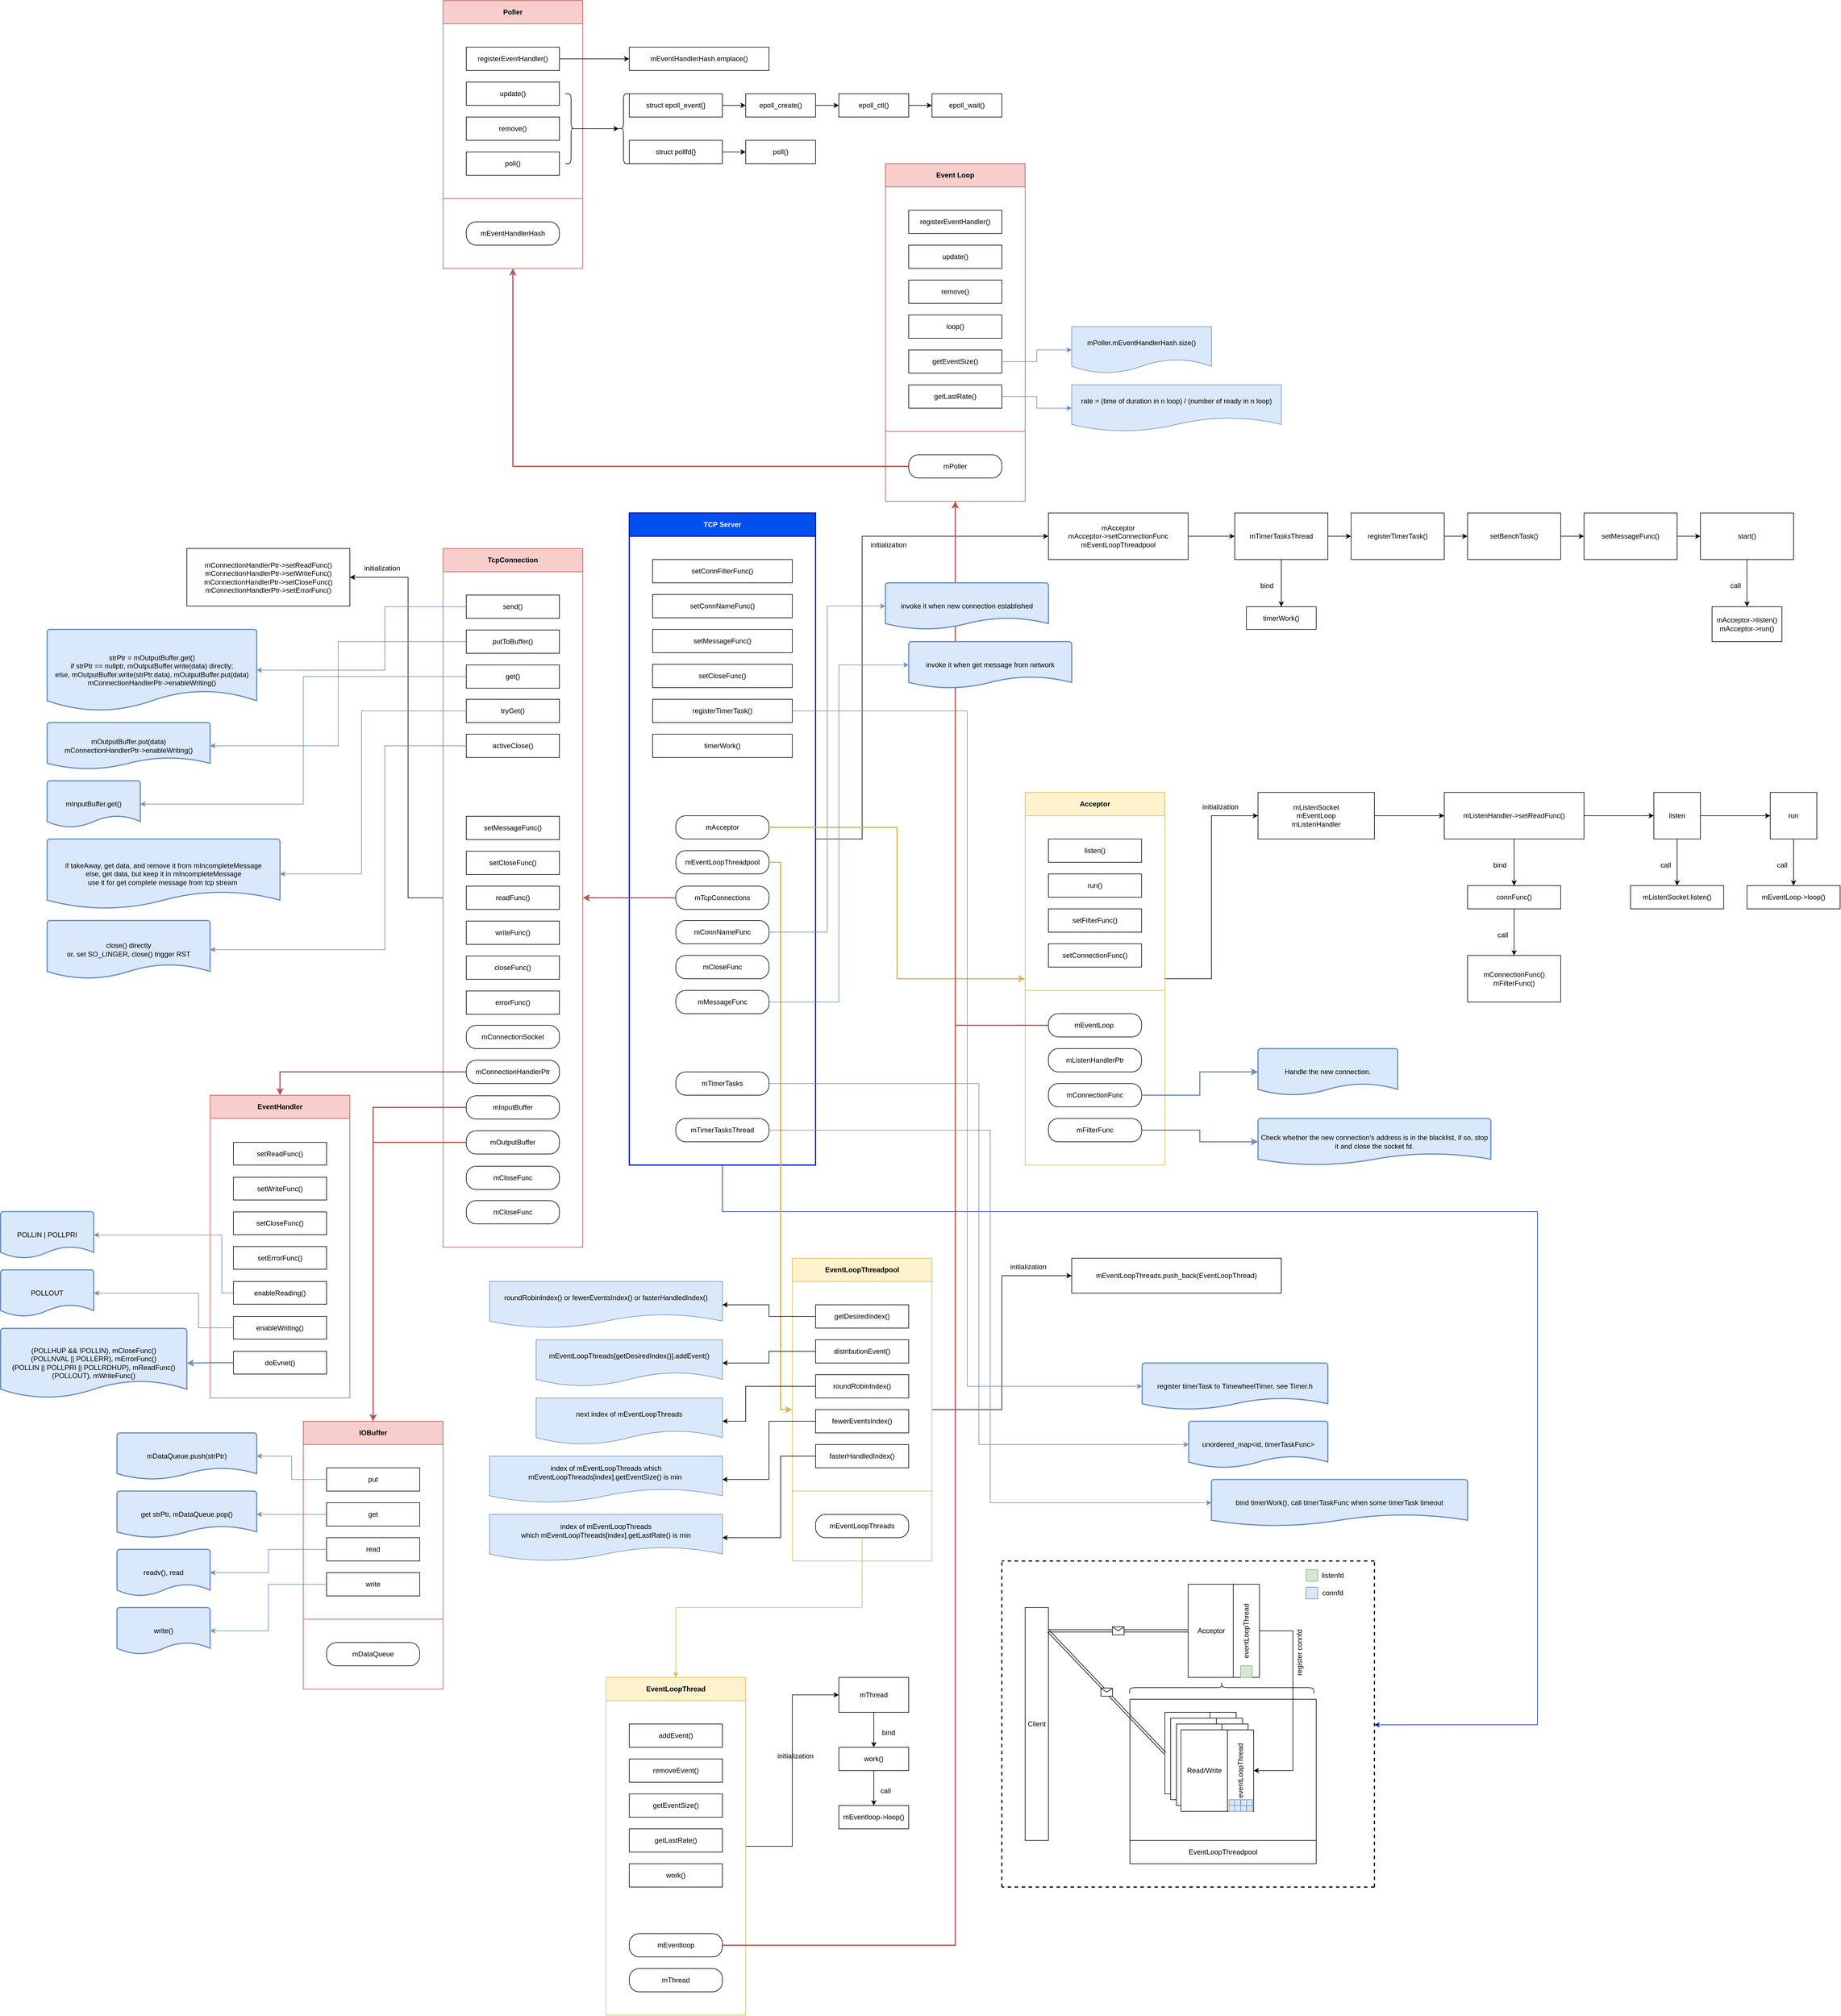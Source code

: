 <mxfile version="22.1.2" type="device">
  <diagram name="第 1 页" id="UM-KBZU7ZN3tvVpQD8sY">
    <mxGraphModel dx="766" dy="453" grid="1" gridSize="10" guides="1" tooltips="1" connect="1" arrows="1" fold="1" page="1" pageScale="1" pageWidth="3300" pageHeight="4681" math="0" shadow="0">
      <root>
        <mxCell id="0" />
        <mxCell id="1" parent="0" />
        <mxCell id="ntHZI_EPPsZqQo3f0jup-3" value="Event Loop" style="swimlane;whiteSpace=wrap;html=1;fillColor=#f8cecc;strokeColor=#b85450;startSize=40;" parent="1" vertex="1">
          <mxGeometry x="1560" y="480" width="240" height="580" as="geometry">
            <mxRectangle x="400" y="230" width="140" height="30" as="alternateBounds" />
          </mxGeometry>
        </mxCell>
        <mxCell id="ntHZI_EPPsZqQo3f0jup-5" value="registerEventHandler()" style="rounded=0;whiteSpace=wrap;html=1;" parent="ntHZI_EPPsZqQo3f0jup-3" vertex="1">
          <mxGeometry x="40" y="80" width="160" height="40" as="geometry" />
        </mxCell>
        <mxCell id="ntHZI_EPPsZqQo3f0jup-74" value="mPoller" style="rounded=1;whiteSpace=wrap;html=1;arcSize=43;" parent="ntHZI_EPPsZqQo3f0jup-3" vertex="1">
          <mxGeometry x="40" y="500" width="160" height="40" as="geometry" />
        </mxCell>
        <mxCell id="ntHZI_EPPsZqQo3f0jup-75" value="update()" style="rounded=0;whiteSpace=wrap;html=1;" parent="ntHZI_EPPsZqQo3f0jup-3" vertex="1">
          <mxGeometry x="40" y="140" width="160" height="40" as="geometry" />
        </mxCell>
        <mxCell id="ntHZI_EPPsZqQo3f0jup-76" value="remove()" style="rounded=0;whiteSpace=wrap;html=1;" parent="ntHZI_EPPsZqQo3f0jup-3" vertex="1">
          <mxGeometry x="40" y="200" width="160" height="40" as="geometry" />
        </mxCell>
        <mxCell id="ntHZI_EPPsZqQo3f0jup-77" value="loop()" style="rounded=0;whiteSpace=wrap;html=1;" parent="ntHZI_EPPsZqQo3f0jup-3" vertex="1">
          <mxGeometry x="40" y="260" width="160" height="40" as="geometry" />
        </mxCell>
        <mxCell id="ntHZI_EPPsZqQo3f0jup-109" value="" style="endArrow=none;html=1;rounded=0;entryX=1;entryY=0.75;entryDx=0;entryDy=0;exitX=0;exitY=0.75;exitDx=0;exitDy=0;fillColor=#f8cecc;strokeColor=#b85450;" parent="ntHZI_EPPsZqQo3f0jup-3" edge="1">
          <mxGeometry width="50" height="50" relative="1" as="geometry">
            <mxPoint y="460" as="sourcePoint" />
            <mxPoint x="240" y="460" as="targetPoint" />
          </mxGeometry>
        </mxCell>
        <mxCell id="ntHZI_EPPsZqQo3f0jup-110" value="getEventSize()" style="rounded=0;whiteSpace=wrap;html=1;" parent="ntHZI_EPPsZqQo3f0jup-3" vertex="1">
          <mxGeometry x="40" y="320" width="160" height="40" as="geometry" />
        </mxCell>
        <mxCell id="ntHZI_EPPsZqQo3f0jup-111" value="getLastRate()" style="rounded=0;whiteSpace=wrap;html=1;" parent="ntHZI_EPPsZqQo3f0jup-3" vertex="1">
          <mxGeometry x="40" y="380" width="160" height="40" as="geometry" />
        </mxCell>
        <mxCell id="ntHZI_EPPsZqQo3f0jup-69" style="edgeStyle=orthogonalEdgeStyle;rounded=0;orthogonalLoop=1;jettySize=auto;html=1;exitX=1;exitY=0.5;exitDx=0;exitDy=0;entryX=0;entryY=0.5;entryDx=0;entryDy=0;" parent="1" source="ntHZI_EPPsZqQo3f0jup-6" target="ntHZI_EPPsZqQo3f0jup-52" edge="1">
          <mxGeometry relative="1" as="geometry" />
        </mxCell>
        <mxCell id="ntHZI_EPPsZqQo3f0jup-6" value="Acceptor" style="swimlane;whiteSpace=wrap;html=1;startSize=40;fillColor=#fff2cc;strokeColor=#d6b656;" parent="1" vertex="1">
          <mxGeometry x="1800" y="1560" width="240" height="640" as="geometry">
            <mxRectangle x="1000" y="600" width="90" height="30" as="alternateBounds" />
          </mxGeometry>
        </mxCell>
        <mxCell id="ntHZI_EPPsZqQo3f0jup-7" value="setFilterFunc()" style="rounded=0;whiteSpace=wrap;html=1;" parent="ntHZI_EPPsZqQo3f0jup-6" vertex="1">
          <mxGeometry x="40" y="200" width="160" height="40" as="geometry" />
        </mxCell>
        <mxCell id="ntHZI_EPPsZqQo3f0jup-13" value="setConnectionFunc()" style="rounded=0;whiteSpace=wrap;html=1;" parent="ntHZI_EPPsZqQo3f0jup-6" vertex="1">
          <mxGeometry x="40" y="260" width="160" height="40" as="geometry" />
        </mxCell>
        <mxCell id="ntHZI_EPPsZqQo3f0jup-21" value="mEventLoop&amp;nbsp;" style="rounded=1;whiteSpace=wrap;html=1;arcSize=43;" parent="ntHZI_EPPsZqQo3f0jup-6" vertex="1">
          <mxGeometry x="40" y="380" width="160" height="40" as="geometry" />
        </mxCell>
        <mxCell id="ntHZI_EPPsZqQo3f0jup-26" value="run()" style="rounded=0;whiteSpace=wrap;html=1;" parent="ntHZI_EPPsZqQo3f0jup-6" vertex="1">
          <mxGeometry x="40" y="140" width="160" height="40" as="geometry" />
        </mxCell>
        <mxCell id="ntHZI_EPPsZqQo3f0jup-32" value="listen()" style="rounded=0;whiteSpace=wrap;html=1;" parent="ntHZI_EPPsZqQo3f0jup-6" vertex="1">
          <mxGeometry x="40" y="80" width="160" height="40" as="geometry" />
        </mxCell>
        <mxCell id="ntHZI_EPPsZqQo3f0jup-41" value="mConnectionFunc" style="rounded=1;whiteSpace=wrap;html=1;arcSize=43;" parent="ntHZI_EPPsZqQo3f0jup-6" vertex="1">
          <mxGeometry x="40" y="500" width="160" height="40" as="geometry" />
        </mxCell>
        <mxCell id="ntHZI_EPPsZqQo3f0jup-42" value="mFilterFunc" style="rounded=1;whiteSpace=wrap;html=1;arcSize=43;" parent="ntHZI_EPPsZqQo3f0jup-6" vertex="1">
          <mxGeometry x="40" y="560" width="160" height="40" as="geometry" />
        </mxCell>
        <mxCell id="ntHZI_EPPsZqQo3f0jup-72" value="mListenHandlerPtr" style="rounded=1;whiteSpace=wrap;html=1;arcSize=43;" parent="ntHZI_EPPsZqQo3f0jup-6" vertex="1">
          <mxGeometry x="40" y="440" width="160" height="40" as="geometry" />
        </mxCell>
        <mxCell id="ntHZI_EPPsZqQo3f0jup-73" value="" style="endArrow=none;html=1;rounded=0;fillColor=#fff2cc;strokeColor=#d6b656;" parent="ntHZI_EPPsZqQo3f0jup-6" edge="1">
          <mxGeometry width="50" height="50" relative="1" as="geometry">
            <mxPoint y="340" as="sourcePoint" />
            <mxPoint x="240" y="340" as="targetPoint" />
          </mxGeometry>
        </mxCell>
        <mxCell id="ntHZI_EPPsZqQo3f0jup-272" style="edgeStyle=orthogonalEdgeStyle;rounded=0;orthogonalLoop=1;jettySize=auto;html=1;entryX=0;entryY=0.5;entryDx=0;entryDy=0;" parent="1" source="ntHZI_EPPsZqQo3f0jup-8" target="ntHZI_EPPsZqQo3f0jup-255" edge="1">
          <mxGeometry relative="1" as="geometry">
            <Array as="points">
              <mxPoint x="1520" y="1640" />
              <mxPoint x="1520" y="1120" />
            </Array>
          </mxGeometry>
        </mxCell>
        <mxCell id="yLMswueMquxmP4PVcGWJ-18" style="edgeStyle=orthogonalEdgeStyle;rounded=0;orthogonalLoop=1;jettySize=auto;html=1;exitX=0.5;exitY=1;exitDx=0;exitDy=0;fillColor=#0050ef;strokeColor=#001DBC;" parent="1" source="ntHZI_EPPsZqQo3f0jup-8" edge="1">
          <mxGeometry relative="1" as="geometry">
            <mxPoint x="2400" y="3161.333" as="targetPoint" />
            <Array as="points">
              <mxPoint x="1280" y="2280" />
              <mxPoint x="2680" y="2280" />
              <mxPoint x="2680" y="3161" />
            </Array>
          </mxGeometry>
        </mxCell>
        <mxCell id="ntHZI_EPPsZqQo3f0jup-8" value="TCP Server" style="swimlane;whiteSpace=wrap;html=1;startSize=40;fillColor=#0050ef;fontColor=#ffffff;strokeColor=#001DBC;strokeWidth=2;" parent="1" vertex="1">
          <mxGeometry x="1120" y="1080" width="320" height="1120" as="geometry" />
        </mxCell>
        <mxCell id="ntHZI_EPPsZqQo3f0jup-9" value="setConnFilterFunc()" style="rounded=0;whiteSpace=wrap;html=1;" parent="ntHZI_EPPsZqQo3f0jup-8" vertex="1">
          <mxGeometry x="40" y="80" width="240" height="40" as="geometry" />
        </mxCell>
        <mxCell id="ntHZI_EPPsZqQo3f0jup-10" value="setConnNameFunc()" style="rounded=0;whiteSpace=wrap;html=1;" parent="ntHZI_EPPsZqQo3f0jup-8" vertex="1">
          <mxGeometry x="40" y="140" width="240" height="40" as="geometry" />
        </mxCell>
        <mxCell id="ntHZI_EPPsZqQo3f0jup-11" value="setMessageFunc()" style="rounded=0;whiteSpace=wrap;html=1;" parent="ntHZI_EPPsZqQo3f0jup-8" vertex="1">
          <mxGeometry x="40" y="200" width="240" height="40" as="geometry" />
        </mxCell>
        <mxCell id="ntHZI_EPPsZqQo3f0jup-12" value="setCloseFunc()" style="rounded=0;whiteSpace=wrap;html=1;" parent="ntHZI_EPPsZqQo3f0jup-8" vertex="1">
          <mxGeometry x="40" y="260" width="240" height="40" as="geometry" />
        </mxCell>
        <mxCell id="ntHZI_EPPsZqQo3f0jup-24" value="mAcceptor" style="rounded=1;whiteSpace=wrap;html=1;arcSize=43;" parent="ntHZI_EPPsZqQo3f0jup-8" vertex="1">
          <mxGeometry x="80" y="520" width="160" height="40" as="geometry" />
        </mxCell>
        <mxCell id="ntHZI_EPPsZqQo3f0jup-25" value="mEventLoopThreadpool" style="rounded=1;whiteSpace=wrap;html=1;arcSize=43;" parent="ntHZI_EPPsZqQo3f0jup-8" vertex="1">
          <mxGeometry x="80" y="580" width="160" height="40" as="geometry" />
        </mxCell>
        <mxCell id="ntHZI_EPPsZqQo3f0jup-117" value="mTcpConnections" style="rounded=1;whiteSpace=wrap;html=1;arcSize=43;" parent="ntHZI_EPPsZqQo3f0jup-8" vertex="1">
          <mxGeometry x="80" y="641" width="160" height="40" as="geometry" />
        </mxCell>
        <mxCell id="ntHZI_EPPsZqQo3f0jup-118" value="mConnNameFunc" style="rounded=1;whiteSpace=wrap;html=1;arcSize=43;" parent="ntHZI_EPPsZqQo3f0jup-8" vertex="1">
          <mxGeometry x="80" y="700" width="160" height="40" as="geometry" />
        </mxCell>
        <mxCell id="ntHZI_EPPsZqQo3f0jup-119" value="mCloseFunc" style="rounded=1;whiteSpace=wrap;html=1;arcSize=43;" parent="ntHZI_EPPsZqQo3f0jup-8" vertex="1">
          <mxGeometry x="80" y="760" width="160" height="40" as="geometry" />
        </mxCell>
        <mxCell id="ntHZI_EPPsZqQo3f0jup-120" value="mTimerTasksThread" style="rounded=1;whiteSpace=wrap;html=1;arcSize=43;" parent="ntHZI_EPPsZqQo3f0jup-8" vertex="1">
          <mxGeometry x="80" y="1040" width="160" height="40" as="geometry" />
        </mxCell>
        <mxCell id="ntHZI_EPPsZqQo3f0jup-122" value="mTimerTasks" style="rounded=1;whiteSpace=wrap;html=1;arcSize=43;" parent="ntHZI_EPPsZqQo3f0jup-8" vertex="1">
          <mxGeometry x="80" y="960" width="160" height="40" as="geometry" />
        </mxCell>
        <mxCell id="ntHZI_EPPsZqQo3f0jup-121" value="mMessageFunc" style="rounded=1;whiteSpace=wrap;html=1;arcSize=43;" parent="ntHZI_EPPsZqQo3f0jup-8" vertex="1">
          <mxGeometry x="80" y="820" width="160" height="40" as="geometry" />
        </mxCell>
        <mxCell id="D7ikYS8tj5oTR3qPuF1m-1" value="registerTimerTask()" style="rounded=0;whiteSpace=wrap;html=1;" parent="ntHZI_EPPsZqQo3f0jup-8" vertex="1">
          <mxGeometry x="40" y="320" width="240" height="40" as="geometry" />
        </mxCell>
        <mxCell id="D7ikYS8tj5oTR3qPuF1m-10" value="timerWork()" style="rounded=0;whiteSpace=wrap;html=1;" parent="ntHZI_EPPsZqQo3f0jup-8" vertex="1">
          <mxGeometry x="40" y="380" width="240" height="40" as="geometry" />
        </mxCell>
        <mxCell id="ntHZI_EPPsZqQo3f0jup-17" value="Check whether the new connection&#39;s address is in the blacklist, if so, stop it and close the socket fd." style="strokeWidth=2;html=1;shape=mxgraph.flowchart.document2;whiteSpace=wrap;size=0.25;fillColor=#dae8fc;strokeColor=#6c8ebf;" parent="1" vertex="1">
          <mxGeometry x="2200" y="2120" width="400" height="80" as="geometry" />
        </mxCell>
        <mxCell id="ntHZI_EPPsZqQo3f0jup-18" value="Handle the new connection." style="strokeWidth=2;html=1;shape=mxgraph.flowchart.document2;whiteSpace=wrap;size=0.25;fillColor=#dae8fc;strokeColor=#6c8ebf;" parent="1" vertex="1">
          <mxGeometry x="2200" y="2000" width="240" height="80" as="geometry" />
        </mxCell>
        <mxCell id="ntHZI_EPPsZqQo3f0jup-19" style="edgeStyle=orthogonalEdgeStyle;rounded=0;orthogonalLoop=1;jettySize=auto;html=1;exitX=1;exitY=0.5;exitDx=0;exitDy=0;entryX=0;entryY=0.5;entryDx=0;entryDy=0;entryPerimeter=0;fillColor=#dae8fc;strokeColor=#6c8ebf;strokeWidth=2;" parent="1" source="ntHZI_EPPsZqQo3f0jup-42" target="ntHZI_EPPsZqQo3f0jup-17" edge="1">
          <mxGeometry relative="1" as="geometry" />
        </mxCell>
        <mxCell id="ntHZI_EPPsZqQo3f0jup-20" style="edgeStyle=orthogonalEdgeStyle;rounded=0;orthogonalLoop=1;jettySize=auto;html=1;exitX=1;exitY=0.5;exitDx=0;exitDy=0;entryX=0;entryY=0.5;entryDx=0;entryDy=0;entryPerimeter=0;fillColor=#dae8fc;strokeColor=#6c8ebf;strokeWidth=2;" parent="1" source="ntHZI_EPPsZqQo3f0jup-41" target="ntHZI_EPPsZqQo3f0jup-18" edge="1">
          <mxGeometry relative="1" as="geometry" />
        </mxCell>
        <mxCell id="ntHZI_EPPsZqQo3f0jup-27" style="edgeStyle=orthogonalEdgeStyle;rounded=0;orthogonalLoop=1;jettySize=auto;html=1;exitX=0;exitY=0.5;exitDx=0;exitDy=0;entryX=0.5;entryY=1;entryDx=0;entryDy=0;fillColor=#f8cecc;strokeColor=#b85450;strokeWidth=2;" parent="1" source="ntHZI_EPPsZqQo3f0jup-21" target="ntHZI_EPPsZqQo3f0jup-3" edge="1">
          <mxGeometry relative="1" as="geometry" />
        </mxCell>
        <mxCell id="ntHZI_EPPsZqQo3f0jup-29" style="edgeStyle=orthogonalEdgeStyle;rounded=0;orthogonalLoop=1;jettySize=auto;html=1;exitX=1;exitY=0.5;exitDx=0;exitDy=0;entryX=0;entryY=0.5;entryDx=0;entryDy=0;fillColor=#fff2cc;strokeColor=#d6b656;strokeWidth=2;" parent="1" source="ntHZI_EPPsZqQo3f0jup-24" target="ntHZI_EPPsZqQo3f0jup-6" edge="1">
          <mxGeometry relative="1" as="geometry" />
        </mxCell>
        <mxCell id="ntHZI_EPPsZqQo3f0jup-160" style="edgeStyle=orthogonalEdgeStyle;rounded=0;orthogonalLoop=1;jettySize=auto;html=1;exitX=1;exitY=0.5;exitDx=0;exitDy=0;entryX=0;entryY=0.5;entryDx=0;entryDy=0;" parent="1" source="ntHZI_EPPsZqQo3f0jup-30" target="ntHZI_EPPsZqQo3f0jup-159" edge="1">
          <mxGeometry relative="1" as="geometry" />
        </mxCell>
        <mxCell id="ntHZI_EPPsZqQo3f0jup-30" value="EventLoopThreadpool" style="swimlane;whiteSpace=wrap;html=1;startSize=40;fillColor=#fff2cc;strokeColor=#d6b656;" parent="1" vertex="1">
          <mxGeometry x="1400" y="2360" width="240" height="520" as="geometry" />
        </mxCell>
        <mxCell id="ntHZI_EPPsZqQo3f0jup-123" value="getDesiredIndex()" style="rounded=0;whiteSpace=wrap;html=1;" parent="ntHZI_EPPsZqQo3f0jup-30" vertex="1">
          <mxGeometry x="40" y="80" width="160" height="40" as="geometry" />
        </mxCell>
        <mxCell id="ntHZI_EPPsZqQo3f0jup-124" value="distributionEvent()" style="rounded=0;whiteSpace=wrap;html=1;" parent="ntHZI_EPPsZqQo3f0jup-30" vertex="1">
          <mxGeometry x="40" y="140" width="160" height="40" as="geometry" />
        </mxCell>
        <mxCell id="ntHZI_EPPsZqQo3f0jup-125" value="roundRobinIndex()" style="rounded=0;whiteSpace=wrap;html=1;" parent="ntHZI_EPPsZqQo3f0jup-30" vertex="1">
          <mxGeometry x="40" y="200" width="160" height="40" as="geometry" />
        </mxCell>
        <mxCell id="ntHZI_EPPsZqQo3f0jup-126" value="fewerEventsIndex()" style="rounded=0;whiteSpace=wrap;html=1;" parent="ntHZI_EPPsZqQo3f0jup-30" vertex="1">
          <mxGeometry x="40" y="260" width="160" height="40" as="geometry" />
        </mxCell>
        <mxCell id="ntHZI_EPPsZqQo3f0jup-127" value="fasterHandledIndex()" style="rounded=0;whiteSpace=wrap;html=1;" parent="ntHZI_EPPsZqQo3f0jup-30" vertex="1">
          <mxGeometry x="40" y="320" width="160" height="40" as="geometry" />
        </mxCell>
        <mxCell id="ntHZI_EPPsZqQo3f0jup-128" value="mEventLoopThreads" style="rounded=1;whiteSpace=wrap;html=1;arcSize=43;" parent="ntHZI_EPPsZqQo3f0jup-30" vertex="1">
          <mxGeometry x="40" y="440" width="160" height="40" as="geometry" />
        </mxCell>
        <mxCell id="ntHZI_EPPsZqQo3f0jup-31" style="edgeStyle=orthogonalEdgeStyle;rounded=0;orthogonalLoop=1;jettySize=auto;html=1;exitX=1;exitY=0.5;exitDx=0;exitDy=0;entryX=0;entryY=0.5;entryDx=0;entryDy=0;strokeWidth=2;fillColor=#fff2cc;strokeColor=#d6b656;" parent="1" source="ntHZI_EPPsZqQo3f0jup-25" target="ntHZI_EPPsZqQo3f0jup-30" edge="1">
          <mxGeometry relative="1" as="geometry" />
        </mxCell>
        <mxCell id="ntHZI_EPPsZqQo3f0jup-57" style="edgeStyle=orthogonalEdgeStyle;rounded=0;orthogonalLoop=1;jettySize=auto;html=1;exitX=0.5;exitY=1;exitDx=0;exitDy=0;entryX=0.5;entryY=0;entryDx=0;entryDy=0;" parent="1" source="ntHZI_EPPsZqQo3f0jup-36" target="ntHZI_EPPsZqQo3f0jup-56" edge="1">
          <mxGeometry relative="1" as="geometry" />
        </mxCell>
        <mxCell id="ntHZI_EPPsZqQo3f0jup-36" value="connFunc()" style="rounded=0;whiteSpace=wrap;html=1;" parent="1" vertex="1">
          <mxGeometry x="2560" y="1720" width="160" height="40" as="geometry" />
        </mxCell>
        <mxCell id="ntHZI_EPPsZqQo3f0jup-50" style="edgeStyle=orthogonalEdgeStyle;rounded=0;orthogonalLoop=1;jettySize=auto;html=1;exitX=1;exitY=0.5;exitDx=0;exitDy=0;entryX=0;entryY=0.5;entryDx=0;entryDy=0;" parent="1" source="ntHZI_EPPsZqQo3f0jup-47" target="ntHZI_EPPsZqQo3f0jup-48" edge="1">
          <mxGeometry relative="1" as="geometry" />
        </mxCell>
        <mxCell id="ntHZI_EPPsZqQo3f0jup-62" style="edgeStyle=orthogonalEdgeStyle;rounded=0;orthogonalLoop=1;jettySize=auto;html=1;exitX=0.5;exitY=1;exitDx=0;exitDy=0;entryX=0.5;entryY=0;entryDx=0;entryDy=0;" parent="1" source="ntHZI_EPPsZqQo3f0jup-47" target="ntHZI_EPPsZqQo3f0jup-61" edge="1">
          <mxGeometry relative="1" as="geometry" />
        </mxCell>
        <mxCell id="ntHZI_EPPsZqQo3f0jup-47" value="listen" style="rounded=0;whiteSpace=wrap;html=1;" parent="1" vertex="1">
          <mxGeometry x="2880" y="1560" width="80" height="80" as="geometry" />
        </mxCell>
        <mxCell id="ntHZI_EPPsZqQo3f0jup-65" style="edgeStyle=orthogonalEdgeStyle;rounded=0;orthogonalLoop=1;jettySize=auto;html=1;exitX=0.5;exitY=1;exitDx=0;exitDy=0;entryX=0.5;entryY=0;entryDx=0;entryDy=0;" parent="1" source="ntHZI_EPPsZqQo3f0jup-48" target="ntHZI_EPPsZqQo3f0jup-64" edge="1">
          <mxGeometry relative="1" as="geometry" />
        </mxCell>
        <mxCell id="ntHZI_EPPsZqQo3f0jup-48" value="run" style="rounded=0;whiteSpace=wrap;html=1;" parent="1" vertex="1">
          <mxGeometry x="3080" y="1560" width="80" height="80" as="geometry" />
        </mxCell>
        <mxCell id="ntHZI_EPPsZqQo3f0jup-59" style="edgeStyle=orthogonalEdgeStyle;rounded=0;orthogonalLoop=1;jettySize=auto;html=1;exitX=1;exitY=0.5;exitDx=0;exitDy=0;entryX=0;entryY=0.5;entryDx=0;entryDy=0;" parent="1" source="ntHZI_EPPsZqQo3f0jup-52" target="ntHZI_EPPsZqQo3f0jup-53" edge="1">
          <mxGeometry relative="1" as="geometry" />
        </mxCell>
        <mxCell id="ntHZI_EPPsZqQo3f0jup-52" value="mListenSocket&lt;br&gt;mEventLoop&lt;br&gt;mListenHandler" style="rounded=0;whiteSpace=wrap;html=1;" parent="1" vertex="1">
          <mxGeometry x="2200" y="1560" width="200" height="80" as="geometry" />
        </mxCell>
        <mxCell id="ntHZI_EPPsZqQo3f0jup-54" style="edgeStyle=orthogonalEdgeStyle;rounded=0;orthogonalLoop=1;jettySize=auto;html=1;exitX=0.5;exitY=1;exitDx=0;exitDy=0;entryX=0.5;entryY=0;entryDx=0;entryDy=0;" parent="1" source="ntHZI_EPPsZqQo3f0jup-53" target="ntHZI_EPPsZqQo3f0jup-36" edge="1">
          <mxGeometry relative="1" as="geometry" />
        </mxCell>
        <mxCell id="ntHZI_EPPsZqQo3f0jup-60" style="edgeStyle=orthogonalEdgeStyle;rounded=0;orthogonalLoop=1;jettySize=auto;html=1;exitX=1;exitY=0.5;exitDx=0;exitDy=0;entryX=0;entryY=0.5;entryDx=0;entryDy=0;" parent="1" source="ntHZI_EPPsZqQo3f0jup-53" target="ntHZI_EPPsZqQo3f0jup-47" edge="1">
          <mxGeometry relative="1" as="geometry" />
        </mxCell>
        <mxCell id="ntHZI_EPPsZqQo3f0jup-53" value="mListenHandler-&amp;gt;setReadFunc()" style="rounded=0;whiteSpace=wrap;html=1;" parent="1" vertex="1">
          <mxGeometry x="2520" y="1560" width="240" height="80" as="geometry" />
        </mxCell>
        <mxCell id="ntHZI_EPPsZqQo3f0jup-55" value="bind" style="text;html=1;align=center;verticalAlign=middle;resizable=0;points=[];autosize=1;strokeColor=none;fillColor=none;" parent="1" vertex="1">
          <mxGeometry x="2590" y="1670" width="50" height="30" as="geometry" />
        </mxCell>
        <mxCell id="ntHZI_EPPsZqQo3f0jup-56" value="mConnectionFunc()&lt;br&gt;mFilterFunc()" style="rounded=0;whiteSpace=wrap;html=1;" parent="1" vertex="1">
          <mxGeometry x="2560" y="1840" width="160" height="80" as="geometry" />
        </mxCell>
        <mxCell id="ntHZI_EPPsZqQo3f0jup-58" value="call" style="text;html=1;align=center;verticalAlign=middle;resizable=0;points=[];autosize=1;strokeColor=none;fillColor=none;" parent="1" vertex="1">
          <mxGeometry x="2600" y="1790" width="40" height="30" as="geometry" />
        </mxCell>
        <mxCell id="ntHZI_EPPsZqQo3f0jup-61" value="mListenSocket.listen()" style="rounded=0;whiteSpace=wrap;html=1;" parent="1" vertex="1">
          <mxGeometry x="2840" y="1720" width="160" height="40" as="geometry" />
        </mxCell>
        <mxCell id="ntHZI_EPPsZqQo3f0jup-63" value="call" style="text;html=1;align=center;verticalAlign=middle;resizable=0;points=[];autosize=1;strokeColor=none;fillColor=none;" parent="1" vertex="1">
          <mxGeometry x="2880" y="1670" width="40" height="30" as="geometry" />
        </mxCell>
        <mxCell id="ntHZI_EPPsZqQo3f0jup-64" value="mEventLoop-&amp;gt;loop()" style="rounded=0;whiteSpace=wrap;html=1;" parent="1" vertex="1">
          <mxGeometry x="3040" y="1720" width="160" height="40" as="geometry" />
        </mxCell>
        <mxCell id="ntHZI_EPPsZqQo3f0jup-66" value="call" style="text;html=1;align=center;verticalAlign=middle;resizable=0;points=[];autosize=1;strokeColor=none;fillColor=none;" parent="1" vertex="1">
          <mxGeometry x="3080" y="1670" width="40" height="30" as="geometry" />
        </mxCell>
        <mxCell id="ntHZI_EPPsZqQo3f0jup-68" value="initialization" style="text;html=1;align=center;verticalAlign=middle;resizable=0;points=[];autosize=1;strokeColor=none;fillColor=none;" parent="1" vertex="1">
          <mxGeometry x="2090" y="1570" width="90" height="30" as="geometry" />
        </mxCell>
        <mxCell id="ntHZI_EPPsZqQo3f0jup-78" value="Poller" style="swimlane;whiteSpace=wrap;html=1;fillColor=#f8cecc;strokeColor=#b85450;startSize=40;" parent="1" vertex="1">
          <mxGeometry x="800" y="200" width="240" height="460" as="geometry">
            <mxRectangle x="400" y="230" width="140" height="30" as="alternateBounds" />
          </mxGeometry>
        </mxCell>
        <mxCell id="ntHZI_EPPsZqQo3f0jup-79" value="registerEventHandler()" style="rounded=0;whiteSpace=wrap;html=1;" parent="ntHZI_EPPsZqQo3f0jup-78" vertex="1">
          <mxGeometry x="40" y="80" width="160" height="40" as="geometry" />
        </mxCell>
        <mxCell id="ntHZI_EPPsZqQo3f0jup-81" value="update()" style="rounded=0;whiteSpace=wrap;html=1;" parent="ntHZI_EPPsZqQo3f0jup-78" vertex="1">
          <mxGeometry x="40" y="140" width="160" height="40" as="geometry" />
        </mxCell>
        <mxCell id="ntHZI_EPPsZqQo3f0jup-82" value="remove()" style="rounded=0;whiteSpace=wrap;html=1;" parent="ntHZI_EPPsZqQo3f0jup-78" vertex="1">
          <mxGeometry x="40" y="200" width="160" height="40" as="geometry" />
        </mxCell>
        <mxCell id="ntHZI_EPPsZqQo3f0jup-83" value="poll()" style="rounded=0;whiteSpace=wrap;html=1;" parent="ntHZI_EPPsZqQo3f0jup-78" vertex="1">
          <mxGeometry x="40" y="260" width="160" height="40" as="geometry" />
        </mxCell>
        <mxCell id="ntHZI_EPPsZqQo3f0jup-84" value="mEventHandlerHash" style="rounded=1;whiteSpace=wrap;html=1;arcSize=43;" parent="ntHZI_EPPsZqQo3f0jup-78" vertex="1">
          <mxGeometry x="40" y="380" width="160" height="40" as="geometry" />
        </mxCell>
        <mxCell id="ntHZI_EPPsZqQo3f0jup-104" value="" style="shape=curlyBracket;whiteSpace=wrap;html=1;rounded=1;flipH=1;labelPosition=right;verticalLabelPosition=middle;align=left;verticalAlign=middle;" parent="ntHZI_EPPsZqQo3f0jup-78" vertex="1">
          <mxGeometry x="210" y="160" width="20" height="120" as="geometry" />
        </mxCell>
        <mxCell id="ntHZI_EPPsZqQo3f0jup-85" value="mEventHandlerHash.emplace()" style="rounded=0;whiteSpace=wrap;html=1;" parent="1" vertex="1">
          <mxGeometry x="1120" y="280" width="240" height="40" as="geometry" />
        </mxCell>
        <mxCell id="ntHZI_EPPsZqQo3f0jup-90" style="edgeStyle=orthogonalEdgeStyle;rounded=0;orthogonalLoop=1;jettySize=auto;html=1;exitX=1;exitY=0.5;exitDx=0;exitDy=0;entryX=0;entryY=0.5;entryDx=0;entryDy=0;" parent="1" source="ntHZI_EPPsZqQo3f0jup-86" target="ntHZI_EPPsZqQo3f0jup-87" edge="1">
          <mxGeometry relative="1" as="geometry" />
        </mxCell>
        <mxCell id="ntHZI_EPPsZqQo3f0jup-86" value="struct epoll_event{}" style="rounded=0;whiteSpace=wrap;html=1;" parent="1" vertex="1">
          <mxGeometry x="1120" y="360" width="160" height="40" as="geometry" />
        </mxCell>
        <mxCell id="ntHZI_EPPsZqQo3f0jup-91" style="edgeStyle=orthogonalEdgeStyle;rounded=0;orthogonalLoop=1;jettySize=auto;html=1;exitX=1;exitY=0.5;exitDx=0;exitDy=0;entryX=0;entryY=0.5;entryDx=0;entryDy=0;" parent="1" source="ntHZI_EPPsZqQo3f0jup-87" target="ntHZI_EPPsZqQo3f0jup-88" edge="1">
          <mxGeometry relative="1" as="geometry" />
        </mxCell>
        <mxCell id="ntHZI_EPPsZqQo3f0jup-87" value="epoll_create()" style="rounded=0;whiteSpace=wrap;html=1;" parent="1" vertex="1">
          <mxGeometry x="1320" y="360" width="120" height="40" as="geometry" />
        </mxCell>
        <mxCell id="ntHZI_EPPsZqQo3f0jup-92" style="edgeStyle=orthogonalEdgeStyle;rounded=0;orthogonalLoop=1;jettySize=auto;html=1;exitX=1;exitY=0.5;exitDx=0;exitDy=0;entryX=0;entryY=0.5;entryDx=0;entryDy=0;" parent="1" source="ntHZI_EPPsZqQo3f0jup-88" target="ntHZI_EPPsZqQo3f0jup-89" edge="1">
          <mxGeometry relative="1" as="geometry" />
        </mxCell>
        <mxCell id="ntHZI_EPPsZqQo3f0jup-88" value="epoll_ctl()" style="rounded=0;whiteSpace=wrap;html=1;" parent="1" vertex="1">
          <mxGeometry x="1480" y="360" width="120" height="40" as="geometry" />
        </mxCell>
        <mxCell id="ntHZI_EPPsZqQo3f0jup-89" value="epoll_wait()" style="rounded=0;whiteSpace=wrap;html=1;" parent="1" vertex="1">
          <mxGeometry x="1640" y="360" width="120" height="40" as="geometry" />
        </mxCell>
        <mxCell id="ntHZI_EPPsZqQo3f0jup-95" style="edgeStyle=orthogonalEdgeStyle;rounded=0;orthogonalLoop=1;jettySize=auto;html=1;exitX=1;exitY=0.5;exitDx=0;exitDy=0;entryX=0;entryY=0.5;entryDx=0;entryDy=0;" parent="1" source="ntHZI_EPPsZqQo3f0jup-93" target="ntHZI_EPPsZqQo3f0jup-94" edge="1">
          <mxGeometry relative="1" as="geometry" />
        </mxCell>
        <mxCell id="ntHZI_EPPsZqQo3f0jup-93" value="struct pollfd{}" style="rounded=0;whiteSpace=wrap;html=1;" parent="1" vertex="1">
          <mxGeometry x="1120" y="440" width="160" height="40" as="geometry" />
        </mxCell>
        <mxCell id="ntHZI_EPPsZqQo3f0jup-94" value="poll()" style="rounded=0;whiteSpace=wrap;html=1;" parent="1" vertex="1">
          <mxGeometry x="1320" y="440" width="120" height="40" as="geometry" />
        </mxCell>
        <mxCell id="ntHZI_EPPsZqQo3f0jup-96" style="edgeStyle=orthogonalEdgeStyle;rounded=0;orthogonalLoop=1;jettySize=auto;html=1;exitX=1;exitY=0.5;exitDx=0;exitDy=0;entryX=0;entryY=0.5;entryDx=0;entryDy=0;" parent="1" source="ntHZI_EPPsZqQo3f0jup-79" target="ntHZI_EPPsZqQo3f0jup-85" edge="1">
          <mxGeometry relative="1" as="geometry" />
        </mxCell>
        <mxCell id="ntHZI_EPPsZqQo3f0jup-97" value="" style="shape=curlyBracket;whiteSpace=wrap;html=1;rounded=1;labelPosition=left;verticalLabelPosition=middle;align=right;verticalAlign=middle;" parent="1" vertex="1">
          <mxGeometry x="1100" y="360" width="20" height="120" as="geometry" />
        </mxCell>
        <mxCell id="ntHZI_EPPsZqQo3f0jup-101" value="" style="endArrow=none;html=1;rounded=0;fillColor=#f8cecc;strokeColor=#b85450;" parent="1" edge="1">
          <mxGeometry width="50" height="50" relative="1" as="geometry">
            <mxPoint x="800" y="540" as="sourcePoint" />
            <mxPoint x="1040" y="540" as="targetPoint" />
          </mxGeometry>
        </mxCell>
        <mxCell id="ntHZI_EPPsZqQo3f0jup-106" style="edgeStyle=orthogonalEdgeStyle;rounded=0;orthogonalLoop=1;jettySize=auto;html=1;exitX=0.1;exitY=0.5;exitDx=0;exitDy=0;exitPerimeter=0;entryX=0.1;entryY=0.5;entryDx=0;entryDy=0;entryPerimeter=0;" parent="1" source="ntHZI_EPPsZqQo3f0jup-104" target="ntHZI_EPPsZqQo3f0jup-97" edge="1">
          <mxGeometry relative="1" as="geometry" />
        </mxCell>
        <mxCell id="ntHZI_EPPsZqQo3f0jup-108" style="edgeStyle=orthogonalEdgeStyle;rounded=0;orthogonalLoop=1;jettySize=auto;html=1;exitX=0;exitY=0.5;exitDx=0;exitDy=0;entryX=0.5;entryY=1;entryDx=0;entryDy=0;fillColor=#f8cecc;strokeColor=#b85450;strokeWidth=2;" parent="1" source="ntHZI_EPPsZqQo3f0jup-74" target="ntHZI_EPPsZqQo3f0jup-78" edge="1">
          <mxGeometry relative="1" as="geometry" />
        </mxCell>
        <mxCell id="ntHZI_EPPsZqQo3f0jup-114" style="edgeStyle=orthogonalEdgeStyle;rounded=0;orthogonalLoop=1;jettySize=auto;html=1;exitX=1;exitY=0.5;exitDx=0;exitDy=0;entryX=0;entryY=0.5;entryDx=0;entryDy=0;fillColor=#dae8fc;strokeColor=#6c8ebf;" parent="1" source="ntHZI_EPPsZqQo3f0jup-110" target="ntHZI_EPPsZqQo3f0jup-181" edge="1">
          <mxGeometry relative="1" as="geometry">
            <mxPoint x="1840" y="820" as="targetPoint" />
          </mxGeometry>
        </mxCell>
        <mxCell id="ntHZI_EPPsZqQo3f0jup-116" style="edgeStyle=orthogonalEdgeStyle;rounded=0;orthogonalLoop=1;jettySize=auto;html=1;exitX=1;exitY=0.5;exitDx=0;exitDy=0;entryX=0;entryY=0.5;entryDx=0;entryDy=0;fillColor=#dae8fc;strokeColor=#6c8ebf;" parent="1" source="ntHZI_EPPsZqQo3f0jup-111" target="ntHZI_EPPsZqQo3f0jup-182" edge="1">
          <mxGeometry relative="1" as="geometry">
            <mxPoint x="1840" y="880" as="targetPoint" />
          </mxGeometry>
        </mxCell>
        <mxCell id="ntHZI_EPPsZqQo3f0jup-139" value="" style="endArrow=none;html=1;rounded=0;fillColor=#fff2cc;strokeColor=#d6b656;" parent="1" edge="1">
          <mxGeometry width="50" height="50" relative="1" as="geometry">
            <mxPoint x="1400" y="2760" as="sourcePoint" />
            <mxPoint x="1640" y="2760" as="targetPoint" />
          </mxGeometry>
        </mxCell>
        <mxCell id="ntHZI_EPPsZqQo3f0jup-140" value="roundRobinIndex() or fewerEventsIndex() or fasterHandledIndex()" style="shape=document;whiteSpace=wrap;html=1;boundedLbl=1;fillColor=#dae8fc;strokeColor=#6c8ebf;" parent="1" vertex="1">
          <mxGeometry x="880" y="2400" width="400" height="80" as="geometry" />
        </mxCell>
        <mxCell id="ntHZI_EPPsZqQo3f0jup-143" value="mEventLoopThreads[getDesiredIndex()].addEvent()" style="shape=document;whiteSpace=wrap;html=1;boundedLbl=1;fillColor=#dae8fc;strokeColor=#6c8ebf;" parent="1" vertex="1">
          <mxGeometry x="960" y="2500" width="320" height="80" as="geometry" />
        </mxCell>
        <mxCell id="ntHZI_EPPsZqQo3f0jup-144" value="next index of mEventLoopThreads" style="shape=document;whiteSpace=wrap;html=1;boundedLbl=1;fillColor=#dae8fc;strokeColor=#6c8ebf;" parent="1" vertex="1">
          <mxGeometry x="960" y="2600" width="320" height="80" as="geometry" />
        </mxCell>
        <mxCell id="ntHZI_EPPsZqQo3f0jup-145" value="index of mEventLoopThreads which mEventLoopThreads[index].getEventSize() is min&amp;nbsp;" style="shape=document;whiteSpace=wrap;html=1;boundedLbl=1;fillColor=#dae8fc;strokeColor=#6c8ebf;" parent="1" vertex="1">
          <mxGeometry x="880" y="2700" width="400" height="80" as="geometry" />
        </mxCell>
        <mxCell id="ntHZI_EPPsZqQo3f0jup-146" value="index of mEventLoopThreads which&amp;nbsp;mEventLoopThreads[index].getLastRate() is min" style="shape=document;whiteSpace=wrap;html=1;boundedLbl=1;fillColor=#dae8fc;strokeColor=#6c8ebf;" parent="1" vertex="1">
          <mxGeometry x="880" y="2800" width="400" height="80" as="geometry" />
        </mxCell>
        <mxCell id="ntHZI_EPPsZqQo3f0jup-152" style="edgeStyle=orthogonalEdgeStyle;rounded=0;orthogonalLoop=1;jettySize=auto;html=1;exitX=0;exitY=0.5;exitDx=0;exitDy=0;entryX=1;entryY=0.5;entryDx=0;entryDy=0;" parent="1" source="ntHZI_EPPsZqQo3f0jup-123" target="ntHZI_EPPsZqQo3f0jup-140" edge="1">
          <mxGeometry relative="1" as="geometry" />
        </mxCell>
        <mxCell id="ntHZI_EPPsZqQo3f0jup-153" style="edgeStyle=elbowEdgeStyle;rounded=0;orthogonalLoop=1;jettySize=auto;html=1;exitX=0;exitY=0.5;exitDx=0;exitDy=0;entryX=1;entryY=0.5;entryDx=0;entryDy=0;" parent="1" source="ntHZI_EPPsZqQo3f0jup-124" target="ntHZI_EPPsZqQo3f0jup-143" edge="1">
          <mxGeometry relative="1" as="geometry" />
        </mxCell>
        <mxCell id="ntHZI_EPPsZqQo3f0jup-155" style="edgeStyle=elbowEdgeStyle;rounded=0;orthogonalLoop=1;jettySize=auto;html=1;exitX=0;exitY=0.5;exitDx=0;exitDy=0;entryX=1;entryY=0.5;entryDx=0;entryDy=0;" parent="1" source="ntHZI_EPPsZqQo3f0jup-125" target="ntHZI_EPPsZqQo3f0jup-144" edge="1">
          <mxGeometry relative="1" as="geometry">
            <Array as="points">
              <mxPoint x="1320" y="2610" />
            </Array>
          </mxGeometry>
        </mxCell>
        <mxCell id="ntHZI_EPPsZqQo3f0jup-157" style="edgeStyle=elbowEdgeStyle;rounded=0;orthogonalLoop=1;jettySize=auto;html=1;exitX=0;exitY=0.5;exitDx=0;exitDy=0;entryX=1;entryY=0.5;entryDx=0;entryDy=0;" parent="1" source="ntHZI_EPPsZqQo3f0jup-126" target="ntHZI_EPPsZqQo3f0jup-145" edge="1">
          <mxGeometry relative="1" as="geometry" />
        </mxCell>
        <mxCell id="ntHZI_EPPsZqQo3f0jup-158" style="edgeStyle=elbowEdgeStyle;rounded=0;orthogonalLoop=1;jettySize=auto;html=1;exitX=0;exitY=0.5;exitDx=0;exitDy=0;entryX=1;entryY=0.5;entryDx=0;entryDy=0;" parent="1" source="ntHZI_EPPsZqQo3f0jup-127" target="ntHZI_EPPsZqQo3f0jup-146" edge="1">
          <mxGeometry relative="1" as="geometry">
            <Array as="points">
              <mxPoint x="1380" y="2770" />
            </Array>
          </mxGeometry>
        </mxCell>
        <mxCell id="ntHZI_EPPsZqQo3f0jup-159" value="mEventLoopThreads.push_back(EventLoopThread)" style="rounded=0;whiteSpace=wrap;html=1;" parent="1" vertex="1">
          <mxGeometry x="1880" y="2360" width="360" height="60" as="geometry" />
        </mxCell>
        <mxCell id="ntHZI_EPPsZqQo3f0jup-175" style="edgeStyle=orthogonalEdgeStyle;rounded=0;orthogonalLoop=1;jettySize=auto;html=1;exitX=1;exitY=0.5;exitDx=0;exitDy=0;entryX=0;entryY=0.5;entryDx=0;entryDy=0;" parent="1" source="ntHZI_EPPsZqQo3f0jup-161" target="ntHZI_EPPsZqQo3f0jup-170" edge="1">
          <mxGeometry relative="1" as="geometry" />
        </mxCell>
        <mxCell id="ntHZI_EPPsZqQo3f0jup-161" value="EventLoopThread" style="swimlane;whiteSpace=wrap;html=1;startSize=40;fillColor=#fff2cc;strokeColor=#d6b656;" parent="1" vertex="1">
          <mxGeometry x="1080" y="3080" width="240" height="580" as="geometry" />
        </mxCell>
        <mxCell id="ntHZI_EPPsZqQo3f0jup-162" value="addEvent()" style="rounded=0;whiteSpace=wrap;html=1;" parent="ntHZI_EPPsZqQo3f0jup-161" vertex="1">
          <mxGeometry x="40" y="80" width="160" height="40" as="geometry" />
        </mxCell>
        <mxCell id="ntHZI_EPPsZqQo3f0jup-163" value="removeEvent()" style="rounded=0;whiteSpace=wrap;html=1;" parent="ntHZI_EPPsZqQo3f0jup-161" vertex="1">
          <mxGeometry x="40" y="140" width="160" height="40" as="geometry" />
        </mxCell>
        <mxCell id="ntHZI_EPPsZqQo3f0jup-164" value="getEventSize()" style="rounded=0;whiteSpace=wrap;html=1;" parent="ntHZI_EPPsZqQo3f0jup-161" vertex="1">
          <mxGeometry x="40" y="200" width="160" height="40" as="geometry" />
        </mxCell>
        <mxCell id="ntHZI_EPPsZqQo3f0jup-165" value="getLastRate()" style="rounded=0;whiteSpace=wrap;html=1;" parent="ntHZI_EPPsZqQo3f0jup-161" vertex="1">
          <mxGeometry x="40" y="260" width="160" height="40" as="geometry" />
        </mxCell>
        <mxCell id="ntHZI_EPPsZqQo3f0jup-166" value="work()" style="rounded=0;whiteSpace=wrap;html=1;" parent="ntHZI_EPPsZqQo3f0jup-161" vertex="1">
          <mxGeometry x="40" y="320" width="160" height="40" as="geometry" />
        </mxCell>
        <mxCell id="ntHZI_EPPsZqQo3f0jup-167" value="mEventloop" style="rounded=1;whiteSpace=wrap;html=1;arcSize=43;" parent="ntHZI_EPPsZqQo3f0jup-161" vertex="1">
          <mxGeometry x="40" y="440" width="160" height="40" as="geometry" />
        </mxCell>
        <mxCell id="ntHZI_EPPsZqQo3f0jup-171" value="mThread" style="rounded=1;whiteSpace=wrap;html=1;arcSize=43;" parent="ntHZI_EPPsZqQo3f0jup-161" vertex="1">
          <mxGeometry x="40" y="500" width="160" height="40" as="geometry" />
        </mxCell>
        <mxCell id="ntHZI_EPPsZqQo3f0jup-168" style="edgeStyle=orthogonalEdgeStyle;rounded=0;orthogonalLoop=1;jettySize=auto;html=1;exitX=0.5;exitY=1;exitDx=0;exitDy=0;entryX=0.5;entryY=0;entryDx=0;entryDy=0;fillColor=#fff2cc;strokeColor=#d6b656;" parent="1" source="ntHZI_EPPsZqQo3f0jup-128" target="ntHZI_EPPsZqQo3f0jup-161" edge="1">
          <mxGeometry relative="1" as="geometry" />
        </mxCell>
        <mxCell id="ntHZI_EPPsZqQo3f0jup-169" style="edgeStyle=orthogonalEdgeStyle;rounded=0;orthogonalLoop=1;jettySize=auto;html=1;exitX=1;exitY=0.5;exitDx=0;exitDy=0;entryX=0.5;entryY=1;entryDx=0;entryDy=0;fillColor=#f8cecc;strokeColor=#b85450;strokeWidth=2;" parent="1" source="ntHZI_EPPsZqQo3f0jup-167" target="ntHZI_EPPsZqQo3f0jup-3" edge="1">
          <mxGeometry relative="1" as="geometry" />
        </mxCell>
        <mxCell id="ntHZI_EPPsZqQo3f0jup-173" style="edgeStyle=orthogonalEdgeStyle;rounded=0;orthogonalLoop=1;jettySize=auto;html=1;exitX=0.5;exitY=1;exitDx=0;exitDy=0;entryX=0.5;entryY=0;entryDx=0;entryDy=0;" parent="1" source="ntHZI_EPPsZqQo3f0jup-170" target="ntHZI_EPPsZqQo3f0jup-172" edge="1">
          <mxGeometry relative="1" as="geometry" />
        </mxCell>
        <mxCell id="ntHZI_EPPsZqQo3f0jup-170" value="mThread" style="rounded=0;whiteSpace=wrap;html=1;" parent="1" vertex="1">
          <mxGeometry x="1480" y="3080" width="120" height="60" as="geometry" />
        </mxCell>
        <mxCell id="ntHZI_EPPsZqQo3f0jup-178" style="edgeStyle=orthogonalEdgeStyle;rounded=0;orthogonalLoop=1;jettySize=auto;html=1;exitX=0.5;exitY=1;exitDx=0;exitDy=0;entryX=0.5;entryY=0;entryDx=0;entryDy=0;" parent="1" source="ntHZI_EPPsZqQo3f0jup-172" target="ntHZI_EPPsZqQo3f0jup-177" edge="1">
          <mxGeometry relative="1" as="geometry" />
        </mxCell>
        <mxCell id="ntHZI_EPPsZqQo3f0jup-172" value="work()" style="rounded=0;whiteSpace=wrap;html=1;" parent="1" vertex="1">
          <mxGeometry x="1480" y="3200" width="120" height="40" as="geometry" />
        </mxCell>
        <mxCell id="ntHZI_EPPsZqQo3f0jup-174" value="bind" style="text;html=1;align=center;verticalAlign=middle;resizable=0;points=[];autosize=1;strokeColor=none;fillColor=none;" parent="1" vertex="1">
          <mxGeometry x="1540" y="3160" width="50" height="30" as="geometry" />
        </mxCell>
        <mxCell id="ntHZI_EPPsZqQo3f0jup-176" value="initialization" style="text;html=1;align=center;verticalAlign=middle;resizable=0;points=[];autosize=1;strokeColor=none;fillColor=none;" parent="1" vertex="1">
          <mxGeometry x="1360" y="3200" width="90" height="30" as="geometry" />
        </mxCell>
        <mxCell id="ntHZI_EPPsZqQo3f0jup-177" value="mEventloop-&amp;gt;loop()" style="rounded=0;whiteSpace=wrap;html=1;" parent="1" vertex="1">
          <mxGeometry x="1480" y="3300" width="120" height="40" as="geometry" />
        </mxCell>
        <mxCell id="ntHZI_EPPsZqQo3f0jup-179" value="call" style="text;html=1;align=center;verticalAlign=middle;resizable=0;points=[];autosize=1;strokeColor=none;fillColor=none;" parent="1" vertex="1">
          <mxGeometry x="1540" y="3260" width="40" height="30" as="geometry" />
        </mxCell>
        <mxCell id="ntHZI_EPPsZqQo3f0jup-180" value="initialization" style="text;html=1;align=center;verticalAlign=middle;resizable=0;points=[];autosize=1;strokeColor=none;fillColor=none;" parent="1" vertex="1">
          <mxGeometry x="1760" y="2360" width="90" height="30" as="geometry" />
        </mxCell>
        <mxCell id="ntHZI_EPPsZqQo3f0jup-181" value="mPoller.mEventHandlerHash.size()" style="shape=document;whiteSpace=wrap;html=1;boundedLbl=1;fillColor=#dae8fc;strokeColor=#6c8ebf;" parent="1" vertex="1">
          <mxGeometry x="1880" y="760" width="240" height="80" as="geometry" />
        </mxCell>
        <mxCell id="ntHZI_EPPsZqQo3f0jup-182" value="rate = (time of duration in n loop) / (number of ready in n loop)" style="shape=document;whiteSpace=wrap;html=1;boundedLbl=1;fillColor=#dae8fc;strokeColor=#6c8ebf;" parent="1" vertex="1">
          <mxGeometry x="1880" y="860" width="360" height="80" as="geometry" />
        </mxCell>
        <mxCell id="ntHZI_EPPsZqQo3f0jup-234" style="edgeStyle=orthogonalEdgeStyle;rounded=0;orthogonalLoop=1;jettySize=auto;html=1;exitX=0;exitY=0.5;exitDx=0;exitDy=0;entryX=1;entryY=0.5;entryDx=0;entryDy=0;" parent="1" source="ntHZI_EPPsZqQo3f0jup-184" target="ntHZI_EPPsZqQo3f0jup-221" edge="1">
          <mxGeometry relative="1" as="geometry">
            <Array as="points">
              <mxPoint x="740" y="1741" />
              <mxPoint x="740" y="1191" />
            </Array>
          </mxGeometry>
        </mxCell>
        <mxCell id="ntHZI_EPPsZqQo3f0jup-184" value="TcpConnection" style="swimlane;whiteSpace=wrap;html=1;startSize=40;fillColor=#f8cecc;strokeColor=#b85450;" parent="1" vertex="1">
          <mxGeometry x="800" y="1141" width="240" height="1200" as="geometry" />
        </mxCell>
        <mxCell id="ntHZI_EPPsZqQo3f0jup-185" value="mConnectionSocket" style="rounded=1;whiteSpace=wrap;html=1;arcSize=43;" parent="ntHZI_EPPsZqQo3f0jup-184" vertex="1">
          <mxGeometry x="40" y="819" width="160" height="40" as="geometry" />
        </mxCell>
        <mxCell id="ntHZI_EPPsZqQo3f0jup-186" value="mInputBuffer" style="rounded=1;whiteSpace=wrap;html=1;arcSize=43;" parent="ntHZI_EPPsZqQo3f0jup-184" vertex="1">
          <mxGeometry x="40" y="940" width="160" height="40" as="geometry" />
        </mxCell>
        <mxCell id="ntHZI_EPPsZqQo3f0jup-187" value="mOutputBuffer" style="rounded=1;whiteSpace=wrap;html=1;arcSize=43;" parent="ntHZI_EPPsZqQo3f0jup-184" vertex="1">
          <mxGeometry x="40" y="1000" width="160" height="40" as="geometry" />
        </mxCell>
        <mxCell id="ntHZI_EPPsZqQo3f0jup-188" value="readFunc()" style="rounded=0;whiteSpace=wrap;html=1;" parent="ntHZI_EPPsZqQo3f0jup-184" vertex="1">
          <mxGeometry x="40" y="580" width="160" height="40" as="geometry" />
        </mxCell>
        <mxCell id="ntHZI_EPPsZqQo3f0jup-189" value="writeFunc()" style="rounded=0;whiteSpace=wrap;html=1;" parent="ntHZI_EPPsZqQo3f0jup-184" vertex="1">
          <mxGeometry x="40" y="640" width="160" height="40" as="geometry" />
        </mxCell>
        <mxCell id="ntHZI_EPPsZqQo3f0jup-190" value="closeFunc()" style="rounded=0;whiteSpace=wrap;html=1;" parent="ntHZI_EPPsZqQo3f0jup-184" vertex="1">
          <mxGeometry x="40" y="700" width="160" height="40" as="geometry" />
        </mxCell>
        <mxCell id="ntHZI_EPPsZqQo3f0jup-191" value="errorFunc()" style="rounded=0;whiteSpace=wrap;html=1;" parent="ntHZI_EPPsZqQo3f0jup-184" vertex="1">
          <mxGeometry x="40" y="760" width="160" height="40" as="geometry" />
        </mxCell>
        <mxCell id="ntHZI_EPPsZqQo3f0jup-192" value="setCloseFunc()" style="rounded=0;whiteSpace=wrap;html=1;" parent="ntHZI_EPPsZqQo3f0jup-184" vertex="1">
          <mxGeometry x="40" y="520" width="160" height="40" as="geometry" />
        </mxCell>
        <mxCell id="ntHZI_EPPsZqQo3f0jup-193" value="setMessageFunc()" style="rounded=0;whiteSpace=wrap;html=1;" parent="ntHZI_EPPsZqQo3f0jup-184" vertex="1">
          <mxGeometry x="40" y="460" width="160" height="40" as="geometry" />
        </mxCell>
        <mxCell id="ntHZI_EPPsZqQo3f0jup-194" value="putToBuffer()" style="rounded=0;whiteSpace=wrap;html=1;" parent="ntHZI_EPPsZqQo3f0jup-184" vertex="1">
          <mxGeometry x="40" y="140" width="160" height="40" as="geometry" />
        </mxCell>
        <mxCell id="ntHZI_EPPsZqQo3f0jup-195" value="get()" style="rounded=0;whiteSpace=wrap;html=1;" parent="ntHZI_EPPsZqQo3f0jup-184" vertex="1">
          <mxGeometry x="40" y="200" width="160" height="40" as="geometry" />
        </mxCell>
        <mxCell id="ntHZI_EPPsZqQo3f0jup-196" value="tryGet()" style="rounded=0;whiteSpace=wrap;html=1;" parent="ntHZI_EPPsZqQo3f0jup-184" vertex="1">
          <mxGeometry x="40" y="259" width="160" height="40" as="geometry" />
        </mxCell>
        <mxCell id="ntHZI_EPPsZqQo3f0jup-197" value="send()" style="rounded=0;whiteSpace=wrap;html=1;" parent="ntHZI_EPPsZqQo3f0jup-184" vertex="1">
          <mxGeometry x="40" y="80" width="160" height="40" as="geometry" />
        </mxCell>
        <mxCell id="ntHZI_EPPsZqQo3f0jup-198" value="mCloseFunc" style="rounded=1;whiteSpace=wrap;html=1;arcSize=43;" parent="ntHZI_EPPsZqQo3f0jup-184" vertex="1">
          <mxGeometry x="40" y="1061" width="160" height="40" as="geometry" />
        </mxCell>
        <mxCell id="ntHZI_EPPsZqQo3f0jup-199" value="mCloseFunc" style="rounded=1;whiteSpace=wrap;html=1;arcSize=43;" parent="ntHZI_EPPsZqQo3f0jup-184" vertex="1">
          <mxGeometry x="40" y="1120" width="160" height="40" as="geometry" />
        </mxCell>
        <mxCell id="ntHZI_EPPsZqQo3f0jup-222" value="mConnectionHandlerPtr" style="rounded=1;whiteSpace=wrap;html=1;arcSize=43;" parent="ntHZI_EPPsZqQo3f0jup-184" vertex="1">
          <mxGeometry x="40" y="879" width="160" height="40" as="geometry" />
        </mxCell>
        <mxCell id="ntHZI_EPPsZqQo3f0jup-252" value="activeClose()" style="rounded=0;whiteSpace=wrap;html=1;" parent="ntHZI_EPPsZqQo3f0jup-184" vertex="1">
          <mxGeometry x="40" y="319" width="160" height="40" as="geometry" />
        </mxCell>
        <mxCell id="ntHZI_EPPsZqQo3f0jup-183" style="edgeStyle=orthogonalEdgeStyle;rounded=0;orthogonalLoop=1;jettySize=auto;html=1;exitX=0;exitY=0.5;exitDx=0;exitDy=0;fillColor=#f8cecc;strokeColor=#b85450;entryX=1;entryY=0.5;entryDx=0;entryDy=0;strokeWidth=2;" parent="1" source="ntHZI_EPPsZqQo3f0jup-117" target="ntHZI_EPPsZqQo3f0jup-184" edge="1">
          <mxGeometry relative="1" as="geometry">
            <mxPoint x="840" y="1760" as="targetPoint" />
          </mxGeometry>
        </mxCell>
        <mxCell id="ntHZI_EPPsZqQo3f0jup-200" value="IOBuffer" style="swimlane;whiteSpace=wrap;html=1;startSize=40;fillColor=#f8cecc;strokeColor=#b85450;" parent="1" vertex="1">
          <mxGeometry x="560" y="2640" width="240" height="460" as="geometry" />
        </mxCell>
        <mxCell id="ntHZI_EPPsZqQo3f0jup-204" value="put" style="rounded=0;whiteSpace=wrap;html=1;" parent="ntHZI_EPPsZqQo3f0jup-200" vertex="1">
          <mxGeometry x="40" y="80" width="160" height="40" as="geometry" />
        </mxCell>
        <mxCell id="ntHZI_EPPsZqQo3f0jup-205" value="mDataQueue" style="rounded=1;whiteSpace=wrap;html=1;arcSize=43;" parent="ntHZI_EPPsZqQo3f0jup-200" vertex="1">
          <mxGeometry x="40" y="380" width="160" height="40" as="geometry" />
        </mxCell>
        <mxCell id="ntHZI_EPPsZqQo3f0jup-206" value="get" style="rounded=0;whiteSpace=wrap;html=1;" parent="ntHZI_EPPsZqQo3f0jup-200" vertex="1">
          <mxGeometry x="40" y="140" width="160" height="40" as="geometry" />
        </mxCell>
        <mxCell id="ntHZI_EPPsZqQo3f0jup-207" value="read" style="rounded=0;whiteSpace=wrap;html=1;" parent="ntHZI_EPPsZqQo3f0jup-200" vertex="1">
          <mxGeometry x="40" y="200" width="160" height="40" as="geometry" />
        </mxCell>
        <mxCell id="ntHZI_EPPsZqQo3f0jup-208" value="write" style="rounded=0;whiteSpace=wrap;html=1;" parent="ntHZI_EPPsZqQo3f0jup-200" vertex="1">
          <mxGeometry x="40" y="260" width="160" height="40" as="geometry" />
        </mxCell>
        <mxCell id="ntHZI_EPPsZqQo3f0jup-219" value="" style="endArrow=none;html=1;rounded=0;fillColor=#f8cecc;strokeColor=#b85450;" parent="ntHZI_EPPsZqQo3f0jup-200" edge="1">
          <mxGeometry width="50" height="50" relative="1" as="geometry">
            <mxPoint y="340" as="sourcePoint" />
            <mxPoint x="240" y="340" as="targetPoint" />
          </mxGeometry>
        </mxCell>
        <mxCell id="ntHZI_EPPsZqQo3f0jup-203" style="edgeStyle=orthogonalEdgeStyle;rounded=0;orthogonalLoop=1;jettySize=auto;html=1;exitX=0;exitY=0.5;exitDx=0;exitDy=0;fillColor=#f8cecc;strokeColor=#b85450;strokeWidth=2;entryX=0.5;entryY=0;entryDx=0;entryDy=0;" parent="1" source="ntHZI_EPPsZqQo3f0jup-187" target="ntHZI_EPPsZqQo3f0jup-200" edge="1">
          <mxGeometry relative="1" as="geometry">
            <mxPoint x="400" y="1520" as="targetPoint" />
          </mxGeometry>
        </mxCell>
        <mxCell id="ntHZI_EPPsZqQo3f0jup-210" value="mDataQueue.push(strPtr)" style="strokeWidth=2;html=1;shape=mxgraph.flowchart.document2;whiteSpace=wrap;size=0.25;fillColor=#dae8fc;strokeColor=#6c8ebf;" parent="1" vertex="1">
          <mxGeometry x="240" y="2660" width="240" height="80" as="geometry" />
        </mxCell>
        <mxCell id="ntHZI_EPPsZqQo3f0jup-211" style="edgeStyle=orthogonalEdgeStyle;rounded=0;orthogonalLoop=1;jettySize=auto;html=1;exitX=0;exitY=0.5;exitDx=0;exitDy=0;entryX=1;entryY=0.5;entryDx=0;entryDy=0;entryPerimeter=0;fillColor=#dae8fc;strokeColor=#6c8ebf;" parent="1" source="ntHZI_EPPsZqQo3f0jup-204" target="ntHZI_EPPsZqQo3f0jup-210" edge="1">
          <mxGeometry relative="1" as="geometry" />
        </mxCell>
        <mxCell id="ntHZI_EPPsZqQo3f0jup-212" value="get strPtr, mDataQueue.pop()" style="strokeWidth=2;html=1;shape=mxgraph.flowchart.document2;whiteSpace=wrap;size=0.25;fillColor=#dae8fc;strokeColor=#6c8ebf;" parent="1" vertex="1">
          <mxGeometry x="240" y="2760" width="240" height="80" as="geometry" />
        </mxCell>
        <mxCell id="ntHZI_EPPsZqQo3f0jup-213" style="edgeStyle=elbowEdgeStyle;rounded=0;orthogonalLoop=1;jettySize=auto;html=1;exitX=0;exitY=0.5;exitDx=0;exitDy=0;entryX=1;entryY=0.5;entryDx=0;entryDy=0;entryPerimeter=0;fillColor=#dae8fc;strokeColor=#6c8ebf;" parent="1" source="ntHZI_EPPsZqQo3f0jup-206" target="ntHZI_EPPsZqQo3f0jup-212" edge="1">
          <mxGeometry relative="1" as="geometry" />
        </mxCell>
        <mxCell id="ntHZI_EPPsZqQo3f0jup-214" value="readv(), read" style="strokeWidth=2;html=1;shape=mxgraph.flowchart.document2;whiteSpace=wrap;size=0.25;fillColor=#dae8fc;strokeColor=#6c8ebf;" parent="1" vertex="1">
          <mxGeometry x="240" y="2860" width="160" height="80" as="geometry" />
        </mxCell>
        <mxCell id="ntHZI_EPPsZqQo3f0jup-215" style="edgeStyle=elbowEdgeStyle;rounded=0;orthogonalLoop=1;jettySize=auto;html=1;exitX=0;exitY=0.5;exitDx=0;exitDy=0;entryX=1;entryY=0.5;entryDx=0;entryDy=0;entryPerimeter=0;fillColor=#dae8fc;strokeColor=#6c8ebf;" parent="1" source="ntHZI_EPPsZqQo3f0jup-207" target="ntHZI_EPPsZqQo3f0jup-214" edge="1">
          <mxGeometry relative="1" as="geometry" />
        </mxCell>
        <mxCell id="ntHZI_EPPsZqQo3f0jup-216" value="write()" style="strokeWidth=2;html=1;shape=mxgraph.flowchart.document2;whiteSpace=wrap;size=0.25;fillColor=#dae8fc;strokeColor=#6c8ebf;" parent="1" vertex="1">
          <mxGeometry x="240" y="2960" width="160" height="80" as="geometry" />
        </mxCell>
        <mxCell id="ntHZI_EPPsZqQo3f0jup-218" style="rounded=0;orthogonalLoop=1;jettySize=auto;html=1;exitX=0;exitY=0.5;exitDx=0;exitDy=0;entryX=1;entryY=0.5;entryDx=0;entryDy=0;entryPerimeter=0;fillColor=#dae8fc;strokeColor=#6c8ebf;edgeStyle=elbowEdgeStyle;" parent="1" source="ntHZI_EPPsZqQo3f0jup-208" target="ntHZI_EPPsZqQo3f0jup-216" edge="1">
          <mxGeometry relative="1" as="geometry" />
        </mxCell>
        <mxCell id="ntHZI_EPPsZqQo3f0jup-221" value="mConnectionHandlerPtr-&amp;gt;setReadFunc()&lt;br&gt;mConnectionHandlerPtr-&amp;gt;setWriteFunc()&lt;br&gt;mConnectionHandlerPtr-&amp;gt;setCloseFunc()&lt;br&gt;mConnectionHandlerPtr-&amp;gt;setErrorFunc()&lt;span style=&quot;background-color: initial;&quot;&gt;&lt;br&gt;&lt;/span&gt;" style="rounded=0;whiteSpace=wrap;html=1;" parent="1" vertex="1">
          <mxGeometry x="360" y="1141" width="280" height="99" as="geometry" />
        </mxCell>
        <mxCell id="ntHZI_EPPsZqQo3f0jup-224" style="edgeStyle=orthogonalEdgeStyle;rounded=0;orthogonalLoop=1;jettySize=auto;html=1;exitX=0;exitY=0.5;exitDx=0;exitDy=0;entryX=0.5;entryY=0;entryDx=0;entryDy=0;fillColor=#f8cecc;strokeColor=#b85450;strokeWidth=2;" parent="1" source="ntHZI_EPPsZqQo3f0jup-186" target="ntHZI_EPPsZqQo3f0jup-200" edge="1">
          <mxGeometry relative="1" as="geometry" />
        </mxCell>
        <mxCell id="ntHZI_EPPsZqQo3f0jup-225" value="EventHandler" style="swimlane;whiteSpace=wrap;html=1;startSize=40;fillColor=#f8cecc;strokeColor=#b85450;" parent="1" vertex="1">
          <mxGeometry x="400" y="2080" width="240" height="520" as="geometry" />
        </mxCell>
        <mxCell id="ntHZI_EPPsZqQo3f0jup-226" value="setReadFunc()" style="rounded=0;whiteSpace=wrap;html=1;" parent="ntHZI_EPPsZqQo3f0jup-225" vertex="1">
          <mxGeometry x="40" y="81" width="160" height="39" as="geometry" />
        </mxCell>
        <mxCell id="ntHZI_EPPsZqQo3f0jup-227" value="setWriteFunc()" style="rounded=0;whiteSpace=wrap;html=1;" parent="ntHZI_EPPsZqQo3f0jup-225" vertex="1">
          <mxGeometry x="40" y="141" width="160" height="39" as="geometry" />
        </mxCell>
        <mxCell id="ntHZI_EPPsZqQo3f0jup-228" value="setCloseFunc()" style="rounded=0;whiteSpace=wrap;html=1;" parent="ntHZI_EPPsZqQo3f0jup-225" vertex="1">
          <mxGeometry x="40" y="200.5" width="160" height="39" as="geometry" />
        </mxCell>
        <mxCell id="ntHZI_EPPsZqQo3f0jup-229" value="setErrorFunc()" style="rounded=0;whiteSpace=wrap;html=1;" parent="ntHZI_EPPsZqQo3f0jup-225" vertex="1">
          <mxGeometry x="40" y="260" width="160" height="39" as="geometry" />
        </mxCell>
        <mxCell id="ntHZI_EPPsZqQo3f0jup-230" value="doEvnet()" style="rounded=0;whiteSpace=wrap;html=1;" parent="ntHZI_EPPsZqQo3f0jup-225" vertex="1">
          <mxGeometry x="40" y="440" width="160" height="39" as="geometry" />
        </mxCell>
        <mxCell id="ntHZI_EPPsZqQo3f0jup-239" value="enableReading()" style="rounded=0;whiteSpace=wrap;html=1;" parent="ntHZI_EPPsZqQo3f0jup-225" vertex="1">
          <mxGeometry x="40" y="320" width="160" height="39" as="geometry" />
        </mxCell>
        <mxCell id="ntHZI_EPPsZqQo3f0jup-240" value="enableWriting()" style="rounded=0;whiteSpace=wrap;html=1;" parent="ntHZI_EPPsZqQo3f0jup-225" vertex="1">
          <mxGeometry x="40" y="380" width="160" height="39" as="geometry" />
        </mxCell>
        <mxCell id="ntHZI_EPPsZqQo3f0jup-231" style="edgeStyle=orthogonalEdgeStyle;rounded=0;orthogonalLoop=1;jettySize=auto;html=1;exitX=0;exitY=0.5;exitDx=0;exitDy=0;entryX=0.5;entryY=0;entryDx=0;entryDy=0;fillColor=#f8cecc;strokeColor=#b85450;strokeWidth=2;" parent="1" source="ntHZI_EPPsZqQo3f0jup-222" target="ntHZI_EPPsZqQo3f0jup-225" edge="1">
          <mxGeometry relative="1" as="geometry" />
        </mxCell>
        <mxCell id="ntHZI_EPPsZqQo3f0jup-232" value="(POLLHUP &amp;amp;&amp;amp; !POLLIN),&amp;nbsp;mCloseFunc()&lt;br&gt;(POLLNVAL || POLLERR),&amp;nbsp;mErrorFunc()&lt;br&gt;(POLLIN || POLLPRI || POLLRDHUP),&amp;nbsp;mReadFunc()&lt;br&gt;(POLLOUT),&amp;nbsp;mWriteFunc()" style="strokeWidth=2;html=1;shape=mxgraph.flowchart.document2;whiteSpace=wrap;size=0.25;fillColor=#dae8fc;strokeColor=#6c8ebf;" parent="1" vertex="1">
          <mxGeometry x="40" y="2480.5" width="320" height="119.5" as="geometry" />
        </mxCell>
        <mxCell id="ntHZI_EPPsZqQo3f0jup-233" style="edgeStyle=orthogonalEdgeStyle;rounded=0;orthogonalLoop=1;jettySize=auto;html=1;exitX=0;exitY=0.5;exitDx=0;exitDy=0;entryX=1;entryY=0.5;entryDx=0;entryDy=0;entryPerimeter=0;fillColor=#dae8fc;strokeColor=#6c8ebf;strokeWidth=2;" parent="1" source="ntHZI_EPPsZqQo3f0jup-230" target="ntHZI_EPPsZqQo3f0jup-232" edge="1">
          <mxGeometry relative="1" as="geometry" />
        </mxCell>
        <mxCell id="ntHZI_EPPsZqQo3f0jup-235" value="initialization" style="text;html=1;align=center;verticalAlign=middle;resizable=0;points=[];autosize=1;strokeColor=none;fillColor=none;" parent="1" vertex="1">
          <mxGeometry x="650" y="1160" width="90" height="30" as="geometry" />
        </mxCell>
        <mxCell id="ntHZI_EPPsZqQo3f0jup-236" value="strPtr = mOutputBuffer.get()&lt;br&gt;if strPtr == nullptr, mOutputBuffer.write(data) directly; else,&amp;nbsp;mOutputBuffer.write(strPtr.data), mOutputBuffer.put(data)&lt;br&gt;mConnectionHandlerPtr-&amp;gt;enableWriting()" style="strokeWidth=2;html=1;shape=mxgraph.flowchart.document2;whiteSpace=wrap;size=0.25;fillColor=#dae8fc;strokeColor=#6c8ebf;" parent="1" vertex="1">
          <mxGeometry x="120" y="1280" width="360" height="140" as="geometry" />
        </mxCell>
        <mxCell id="ntHZI_EPPsZqQo3f0jup-241" value="POLLIN | POLLPRI" style="strokeWidth=2;html=1;shape=mxgraph.flowchart.document2;whiteSpace=wrap;size=0.25;fillColor=#dae8fc;strokeColor=#6c8ebf;" parent="1" vertex="1">
          <mxGeometry x="40" y="2280" width="160" height="80" as="geometry" />
        </mxCell>
        <mxCell id="ntHZI_EPPsZqQo3f0jup-242" value="POLLOUT" style="strokeWidth=2;html=1;shape=mxgraph.flowchart.document2;whiteSpace=wrap;size=0.25;fillColor=#dae8fc;strokeColor=#6c8ebf;" parent="1" vertex="1">
          <mxGeometry x="40" y="2380" width="160" height="80" as="geometry" />
        </mxCell>
        <mxCell id="ntHZI_EPPsZqQo3f0jup-243" style="edgeStyle=orthogonalEdgeStyle;rounded=0;orthogonalLoop=1;jettySize=auto;html=1;exitX=0;exitY=0.5;exitDx=0;exitDy=0;fillColor=#dae8fc;strokeColor=#6c8ebf;" parent="1" source="ntHZI_EPPsZqQo3f0jup-240" target="ntHZI_EPPsZqQo3f0jup-242" edge="1">
          <mxGeometry relative="1" as="geometry">
            <Array as="points">
              <mxPoint x="380" y="2480" />
              <mxPoint x="380" y="2420" />
            </Array>
          </mxGeometry>
        </mxCell>
        <mxCell id="ntHZI_EPPsZqQo3f0jup-244" style="edgeStyle=orthogonalEdgeStyle;rounded=0;orthogonalLoop=1;jettySize=auto;html=1;exitX=0;exitY=0.5;exitDx=0;exitDy=0;entryX=1;entryY=0.5;entryDx=0;entryDy=0;entryPerimeter=0;fillColor=#dae8fc;strokeColor=#6c8ebf;" parent="1" source="ntHZI_EPPsZqQo3f0jup-239" target="ntHZI_EPPsZqQo3f0jup-241" edge="1">
          <mxGeometry relative="1" as="geometry">
            <Array as="points">
              <mxPoint x="420" y="2420" />
              <mxPoint x="420" y="2320" />
            </Array>
          </mxGeometry>
        </mxCell>
        <mxCell id="ntHZI_EPPsZqQo3f0jup-245" style="edgeStyle=orthogonalEdgeStyle;rounded=0;orthogonalLoop=1;jettySize=auto;html=1;exitX=0;exitY=0.5;exitDx=0;exitDy=0;entryX=1;entryY=0.5;entryDx=0;entryDy=0;entryPerimeter=0;fillColor=#dae8fc;strokeColor=#6c8ebf;" parent="1" source="ntHZI_EPPsZqQo3f0jup-197" target="ntHZI_EPPsZqQo3f0jup-236" edge="1">
          <mxGeometry relative="1" as="geometry">
            <Array as="points">
              <mxPoint x="700" y="1241" />
              <mxPoint x="700" y="1350" />
            </Array>
          </mxGeometry>
        </mxCell>
        <mxCell id="ntHZI_EPPsZqQo3f0jup-246" value="mOutputBuffer.put(data)&lt;br&gt;mConnectionHandlerPtr-&amp;gt;enableWriting()" style="strokeWidth=2;html=1;shape=mxgraph.flowchart.document2;whiteSpace=wrap;size=0.25;fillColor=#dae8fc;strokeColor=#6c8ebf;" parent="1" vertex="1">
          <mxGeometry x="120" y="1440" width="280" height="80" as="geometry" />
        </mxCell>
        <mxCell id="ntHZI_EPPsZqQo3f0jup-247" value="mInputBuffer.get()" style="strokeWidth=2;html=1;shape=mxgraph.flowchart.document2;whiteSpace=wrap;size=0.25;fillColor=#dae8fc;strokeColor=#6c8ebf;" parent="1" vertex="1">
          <mxGeometry x="120" y="1540" width="160" height="80" as="geometry" />
        </mxCell>
        <mxCell id="ntHZI_EPPsZqQo3f0jup-248" value="if takeAway, get data, and remove it from&amp;nbsp;mIncompleteMessage&lt;br&gt;else, get data, but keep it in mIncompleteMessage&lt;br&gt;use it for get complete message from tcp stream&amp;nbsp;" style="strokeWidth=2;html=1;shape=mxgraph.flowchart.document2;whiteSpace=wrap;size=0.25;fillColor=#dae8fc;strokeColor=#6c8ebf;" parent="1" vertex="1">
          <mxGeometry x="120" y="1640" width="400" height="120" as="geometry" />
        </mxCell>
        <mxCell id="ntHZI_EPPsZqQo3f0jup-249" style="edgeStyle=orthogonalEdgeStyle;rounded=0;orthogonalLoop=1;jettySize=auto;html=1;exitX=0;exitY=0.5;exitDx=0;exitDy=0;entryX=1;entryY=0.5;entryDx=0;entryDy=0;entryPerimeter=0;fillColor=#dae8fc;strokeColor=#6c8ebf;" parent="1" source="ntHZI_EPPsZqQo3f0jup-194" target="ntHZI_EPPsZqQo3f0jup-246" edge="1">
          <mxGeometry relative="1" as="geometry" />
        </mxCell>
        <mxCell id="ntHZI_EPPsZqQo3f0jup-250" style="edgeStyle=orthogonalEdgeStyle;rounded=0;orthogonalLoop=1;jettySize=auto;html=1;exitX=0;exitY=0.5;exitDx=0;exitDy=0;entryX=1;entryY=0.5;entryDx=0;entryDy=0;entryPerimeter=0;fillColor=#dae8fc;strokeColor=#6c8ebf;" parent="1" source="ntHZI_EPPsZqQo3f0jup-195" target="ntHZI_EPPsZqQo3f0jup-247" edge="1">
          <mxGeometry relative="1" as="geometry" />
        </mxCell>
        <mxCell id="ntHZI_EPPsZqQo3f0jup-251" style="edgeStyle=orthogonalEdgeStyle;rounded=0;orthogonalLoop=1;jettySize=auto;html=1;exitX=0;exitY=0.5;exitDx=0;exitDy=0;entryX=1;entryY=0.5;entryDx=0;entryDy=0;entryPerimeter=0;fillColor=#dae8fc;strokeColor=#6c8ebf;" parent="1" source="ntHZI_EPPsZqQo3f0jup-196" target="ntHZI_EPPsZqQo3f0jup-248" edge="1">
          <mxGeometry relative="1" as="geometry">
            <Array as="points">
              <mxPoint x="660" y="1420" />
              <mxPoint x="660" y="1700" />
            </Array>
          </mxGeometry>
        </mxCell>
        <mxCell id="ntHZI_EPPsZqQo3f0jup-253" value="close() directly&lt;br&gt;or, set SO_LINGER, close() trigger RST" style="strokeWidth=2;html=1;shape=mxgraph.flowchart.document2;whiteSpace=wrap;size=0.25;fillColor=#dae8fc;strokeColor=#6c8ebf;" parent="1" vertex="1">
          <mxGeometry x="120" y="1780" width="280" height="100" as="geometry" />
        </mxCell>
        <mxCell id="ntHZI_EPPsZqQo3f0jup-254" style="edgeStyle=orthogonalEdgeStyle;rounded=0;orthogonalLoop=1;jettySize=auto;html=1;exitX=0;exitY=0.5;exitDx=0;exitDy=0;entryX=1;entryY=0.5;entryDx=0;entryDy=0;entryPerimeter=0;fillColor=#dae8fc;strokeColor=#6c8ebf;" parent="1" source="ntHZI_EPPsZqQo3f0jup-252" target="ntHZI_EPPsZqQo3f0jup-253" edge="1">
          <mxGeometry relative="1" as="geometry">
            <Array as="points">
              <mxPoint x="700" y="1480" />
              <mxPoint x="700" y="1830" />
            </Array>
          </mxGeometry>
        </mxCell>
        <mxCell id="ntHZI_EPPsZqQo3f0jup-262" style="edgeStyle=orthogonalEdgeStyle;rounded=0;orthogonalLoop=1;jettySize=auto;html=1;entryX=0;entryY=0.5;entryDx=0;entryDy=0;" parent="1" source="ntHZI_EPPsZqQo3f0jup-255" target="ntHZI_EPPsZqQo3f0jup-258" edge="1">
          <mxGeometry relative="1" as="geometry" />
        </mxCell>
        <mxCell id="ntHZI_EPPsZqQo3f0jup-255" value="mAcceptor&lt;br&gt;mAcceptor-&amp;gt;setConnectionFunc&lt;br&gt;mEventLoopThreadpool" style="rounded=0;whiteSpace=wrap;html=1;" parent="1" vertex="1">
          <mxGeometry x="1840" y="1080" width="240" height="80" as="geometry" />
        </mxCell>
        <mxCell id="ntHZI_EPPsZqQo3f0jup-257" value="initialization" style="text;html=1;align=center;verticalAlign=middle;resizable=0;points=[];autosize=1;strokeColor=none;fillColor=none;" parent="1" vertex="1">
          <mxGeometry x="1520" y="1120" width="90" height="30" as="geometry" />
        </mxCell>
        <mxCell id="ntHZI_EPPsZqQo3f0jup-260" style="edgeStyle=orthogonalEdgeStyle;rounded=0;orthogonalLoop=1;jettySize=auto;html=1;entryX=0.5;entryY=0;entryDx=0;entryDy=0;" parent="1" source="ntHZI_EPPsZqQo3f0jup-258" target="ntHZI_EPPsZqQo3f0jup-259" edge="1">
          <mxGeometry relative="1" as="geometry" />
        </mxCell>
        <mxCell id="ntHZI_EPPsZqQo3f0jup-268" style="edgeStyle=orthogonalEdgeStyle;rounded=0;orthogonalLoop=1;jettySize=auto;html=1;entryX=0;entryY=0.5;entryDx=0;entryDy=0;" parent="1" source="ntHZI_EPPsZqQo3f0jup-258" target="ntHZI_EPPsZqQo3f0jup-263" edge="1">
          <mxGeometry relative="1" as="geometry" />
        </mxCell>
        <mxCell id="ntHZI_EPPsZqQo3f0jup-258" value="mTimerTasksThread" style="rounded=0;whiteSpace=wrap;html=1;" parent="1" vertex="1">
          <mxGeometry x="2160" y="1080" width="160" height="80" as="geometry" />
        </mxCell>
        <mxCell id="ntHZI_EPPsZqQo3f0jup-259" value="timerWork()" style="rounded=0;whiteSpace=wrap;html=1;" parent="1" vertex="1">
          <mxGeometry x="2180" y="1241" width="120" height="39" as="geometry" />
        </mxCell>
        <mxCell id="ntHZI_EPPsZqQo3f0jup-261" value="bind" style="text;html=1;align=center;verticalAlign=middle;resizable=0;points=[];autosize=1;strokeColor=none;fillColor=none;" parent="1" vertex="1">
          <mxGeometry x="2190" y="1190" width="50" height="30" as="geometry" />
        </mxCell>
        <mxCell id="ntHZI_EPPsZqQo3f0jup-269" style="edgeStyle=orthogonalEdgeStyle;rounded=0;orthogonalLoop=1;jettySize=auto;html=1;entryX=0;entryY=0.5;entryDx=0;entryDy=0;" parent="1" source="ntHZI_EPPsZqQo3f0jup-263" target="ntHZI_EPPsZqQo3f0jup-265" edge="1">
          <mxGeometry relative="1" as="geometry" />
        </mxCell>
        <mxCell id="ntHZI_EPPsZqQo3f0jup-263" value="registerTimerTask()" style="rounded=0;whiteSpace=wrap;html=1;" parent="1" vertex="1">
          <mxGeometry x="2360" y="1080" width="160" height="80" as="geometry" />
        </mxCell>
        <mxCell id="ntHZI_EPPsZqQo3f0jup-270" style="edgeStyle=orthogonalEdgeStyle;rounded=0;orthogonalLoop=1;jettySize=auto;html=1;entryX=0;entryY=0.5;entryDx=0;entryDy=0;" parent="1" source="ntHZI_EPPsZqQo3f0jup-265" target="ntHZI_EPPsZqQo3f0jup-266" edge="1">
          <mxGeometry relative="1" as="geometry" />
        </mxCell>
        <mxCell id="ntHZI_EPPsZqQo3f0jup-265" value="setBenchTask()" style="rounded=0;whiteSpace=wrap;html=1;" parent="1" vertex="1">
          <mxGeometry x="2560" y="1080" width="160" height="80" as="geometry" />
        </mxCell>
        <mxCell id="ntHZI_EPPsZqQo3f0jup-271" style="edgeStyle=orthogonalEdgeStyle;rounded=0;orthogonalLoop=1;jettySize=auto;html=1;entryX=0;entryY=0.5;entryDx=0;entryDy=0;" parent="1" source="ntHZI_EPPsZqQo3f0jup-266" target="ntHZI_EPPsZqQo3f0jup-267" edge="1">
          <mxGeometry relative="1" as="geometry" />
        </mxCell>
        <mxCell id="ntHZI_EPPsZqQo3f0jup-266" value="setMessageFunc()" style="rounded=0;whiteSpace=wrap;html=1;" parent="1" vertex="1">
          <mxGeometry x="2760" y="1080" width="160" height="80" as="geometry" />
        </mxCell>
        <mxCell id="ntHZI_EPPsZqQo3f0jup-274" style="edgeStyle=orthogonalEdgeStyle;rounded=0;orthogonalLoop=1;jettySize=auto;html=1;entryX=0.5;entryY=0;entryDx=0;entryDy=0;" parent="1" source="ntHZI_EPPsZqQo3f0jup-267" target="ntHZI_EPPsZqQo3f0jup-273" edge="1">
          <mxGeometry relative="1" as="geometry" />
        </mxCell>
        <mxCell id="ntHZI_EPPsZqQo3f0jup-267" value="start()" style="rounded=0;whiteSpace=wrap;html=1;" parent="1" vertex="1">
          <mxGeometry x="2960" y="1080" width="160" height="80" as="geometry" />
        </mxCell>
        <mxCell id="ntHZI_EPPsZqQo3f0jup-273" value="&lt;div&gt;mAcceptor-&amp;gt;listen()&lt;/div&gt;&lt;div&gt;mAcceptor-&amp;gt;run()&lt;/div&gt;" style="rounded=0;whiteSpace=wrap;html=1;" parent="1" vertex="1">
          <mxGeometry x="2980" y="1241" width="120" height="60" as="geometry" />
        </mxCell>
        <mxCell id="ntHZI_EPPsZqQo3f0jup-275" value="call" style="text;html=1;align=center;verticalAlign=middle;resizable=0;points=[];autosize=1;strokeColor=none;fillColor=none;" parent="1" vertex="1">
          <mxGeometry x="3000" y="1190" width="40" height="30" as="geometry" />
        </mxCell>
        <mxCell id="D7ikYS8tj5oTR3qPuF1m-2" value="invoke&amp;nbsp;it when new connection established" style="strokeWidth=2;html=1;shape=mxgraph.flowchart.document2;whiteSpace=wrap;size=0.25;fillColor=#dae8fc;strokeColor=#6c8ebf;" parent="1" vertex="1">
          <mxGeometry x="1560" y="1200" width="280" height="80" as="geometry" />
        </mxCell>
        <mxCell id="D7ikYS8tj5oTR3qPuF1m-3" style="edgeStyle=orthogonalEdgeStyle;rounded=0;orthogonalLoop=1;jettySize=auto;html=1;exitX=1;exitY=0.5;exitDx=0;exitDy=0;entryX=0;entryY=0.5;entryDx=0;entryDy=0;entryPerimeter=0;fillColor=#dae8fc;strokeColor=#6c8ebf;" parent="1" source="ntHZI_EPPsZqQo3f0jup-118" target="D7ikYS8tj5oTR3qPuF1m-2" edge="1">
          <mxGeometry relative="1" as="geometry" />
        </mxCell>
        <mxCell id="D7ikYS8tj5oTR3qPuF1m-4" value="invoke&amp;nbsp;it when get message from network" style="strokeWidth=2;html=1;shape=mxgraph.flowchart.document2;whiteSpace=wrap;size=0.25;fillColor=#dae8fc;strokeColor=#6c8ebf;" parent="1" vertex="1">
          <mxGeometry x="1600" y="1301" width="280" height="80" as="geometry" />
        </mxCell>
        <mxCell id="D7ikYS8tj5oTR3qPuF1m-5" style="edgeStyle=orthogonalEdgeStyle;rounded=0;orthogonalLoop=1;jettySize=auto;html=1;exitX=1;exitY=0.5;exitDx=0;exitDy=0;entryX=0;entryY=0.5;entryDx=0;entryDy=0;entryPerimeter=0;fillColor=#dae8fc;strokeColor=#6c8ebf;" parent="1" source="ntHZI_EPPsZqQo3f0jup-121" target="D7ikYS8tj5oTR3qPuF1m-4" edge="1">
          <mxGeometry relative="1" as="geometry" />
        </mxCell>
        <mxCell id="D7ikYS8tj5oTR3qPuF1m-6" value="unordered_map&amp;lt;id, timerTaskFunc&amp;gt;" style="strokeWidth=2;html=1;shape=mxgraph.flowchart.document2;whiteSpace=wrap;size=0.25;fillColor=#dae8fc;strokeColor=#6c8ebf;" parent="1" vertex="1">
          <mxGeometry x="2081" y="2640" width="239" height="80" as="geometry" />
        </mxCell>
        <mxCell id="D7ikYS8tj5oTR3qPuF1m-7" style="edgeStyle=orthogonalEdgeStyle;rounded=0;orthogonalLoop=1;jettySize=auto;html=1;exitX=1;exitY=0.5;exitDx=0;exitDy=0;entryX=0;entryY=0.5;entryDx=0;entryDy=0;entryPerimeter=0;fillColor=#dae8fc;strokeColor=#6c8ebf;" parent="1" source="ntHZI_EPPsZqQo3f0jup-122" target="D7ikYS8tj5oTR3qPuF1m-6" edge="1">
          <mxGeometry relative="1" as="geometry" />
        </mxCell>
        <mxCell id="D7ikYS8tj5oTR3qPuF1m-8" value="bind&amp;nbsp;timerWork(), call timerTaskFunc when some timerTask timeout" style="strokeWidth=2;html=1;shape=mxgraph.flowchart.document2;whiteSpace=wrap;size=0.25;fillColor=#dae8fc;strokeColor=#6c8ebf;" parent="1" vertex="1">
          <mxGeometry x="2120" y="2740" width="440" height="80" as="geometry" />
        </mxCell>
        <mxCell id="D7ikYS8tj5oTR3qPuF1m-9" style="edgeStyle=orthogonalEdgeStyle;rounded=0;orthogonalLoop=1;jettySize=auto;html=1;exitX=1;exitY=0.5;exitDx=0;exitDy=0;entryX=0;entryY=0.5;entryDx=0;entryDy=0;entryPerimeter=0;fillColor=#dae8fc;strokeColor=#6c8ebf;" parent="1" source="ntHZI_EPPsZqQo3f0jup-120" target="D7ikYS8tj5oTR3qPuF1m-8" edge="1">
          <mxGeometry relative="1" as="geometry" />
        </mxCell>
        <mxCell id="D7ikYS8tj5oTR3qPuF1m-11" value="register timerTask to TimewheelTimer, see Timer.h" style="strokeWidth=2;html=1;shape=mxgraph.flowchart.document2;whiteSpace=wrap;size=0.25;fillColor=#dae8fc;strokeColor=#6c8ebf;" parent="1" vertex="1">
          <mxGeometry x="2001" y="2540" width="319" height="80" as="geometry" />
        </mxCell>
        <mxCell id="D7ikYS8tj5oTR3qPuF1m-13" style="edgeStyle=orthogonalEdgeStyle;rounded=0;orthogonalLoop=1;jettySize=auto;html=1;exitX=1;exitY=0.5;exitDx=0;exitDy=0;entryX=0;entryY=0.5;entryDx=0;entryDy=0;entryPerimeter=0;fillColor=#dae8fc;strokeColor=#6c8ebf;" parent="1" source="D7ikYS8tj5oTR3qPuF1m-1" target="D7ikYS8tj5oTR3qPuF1m-11" edge="1">
          <mxGeometry relative="1" as="geometry" />
        </mxCell>
        <mxCell id="yLMswueMquxmP4PVcGWJ-1" value="Acceptor" style="rounded=0;whiteSpace=wrap;html=1;" parent="1" vertex="1">
          <mxGeometry x="2080" y="2920" width="80" height="160" as="geometry" />
        </mxCell>
        <mxCell id="yLMswueMquxmP4PVcGWJ-2" value="" style="shape=curlyBracket;whiteSpace=wrap;html=1;rounded=1;labelPosition=left;verticalLabelPosition=middle;align=right;verticalAlign=middle;rotation=90;" parent="1" vertex="1">
          <mxGeometry x="2127.67" y="2939.23" width="20" height="316.57" as="geometry" />
        </mxCell>
        <mxCell id="yLMswueMquxmP4PVcGWJ-3" value="eventLoopThread" style="rounded=0;whiteSpace=wrap;html=1;rotation=-90;" parent="1" vertex="1">
          <mxGeometry x="2100" y="2977.5" width="160" height="45" as="geometry" />
        </mxCell>
        <mxCell id="yLMswueMquxmP4PVcGWJ-4" value="" style="rounded=0;whiteSpace=wrap;html=1;" parent="1" vertex="1">
          <mxGeometry x="1980" y="3117.5" width="320" height="282.5" as="geometry" />
        </mxCell>
        <mxCell id="yLMswueMquxmP4PVcGWJ-5" value="Read/Write" style="rounded=0;whiteSpace=wrap;html=1;" parent="1" vertex="1">
          <mxGeometry x="2040" y="3140" width="80" height="140" as="geometry" />
        </mxCell>
        <mxCell id="yLMswueMquxmP4PVcGWJ-6" value="eventLoopThread" style="rounded=0;whiteSpace=wrap;html=1;rotation=-90;" parent="1" vertex="1">
          <mxGeometry x="2070" y="3187.5" width="140" height="45" as="geometry" />
        </mxCell>
        <mxCell id="yLMswueMquxmP4PVcGWJ-13" value="EventLoopThreadpool" style="rounded=0;whiteSpace=wrap;html=1;" parent="1" vertex="1">
          <mxGeometry x="1980" y="3360" width="320" height="40" as="geometry" />
        </mxCell>
        <mxCell id="yLMswueMquxmP4PVcGWJ-14" value="" style="endArrow=none;dashed=1;html=1;strokeWidth=2;rounded=0;" parent="1" edge="1">
          <mxGeometry width="50" height="50" relative="1" as="geometry">
            <mxPoint x="1760" y="3440" as="sourcePoint" />
            <mxPoint x="1760" y="2880" as="targetPoint" />
          </mxGeometry>
        </mxCell>
        <mxCell id="yLMswueMquxmP4PVcGWJ-15" value="" style="endArrow=none;dashed=1;html=1;strokeWidth=2;rounded=0;" parent="1" edge="1">
          <mxGeometry width="50" height="50" relative="1" as="geometry">
            <mxPoint x="2400" y="3440" as="sourcePoint" />
            <mxPoint x="2400" y="2880" as="targetPoint" />
          </mxGeometry>
        </mxCell>
        <mxCell id="yLMswueMquxmP4PVcGWJ-16" value="" style="endArrow=none;dashed=1;html=1;strokeWidth=2;rounded=0;" parent="1" edge="1">
          <mxGeometry width="50" height="50" relative="1" as="geometry">
            <mxPoint x="2400" y="2880" as="sourcePoint" />
            <mxPoint x="1760" y="2880" as="targetPoint" />
          </mxGeometry>
        </mxCell>
        <mxCell id="yLMswueMquxmP4PVcGWJ-17" value="" style="endArrow=none;dashed=1;html=1;strokeWidth=2;rounded=0;" parent="1" edge="1">
          <mxGeometry width="50" height="50" relative="1" as="geometry">
            <mxPoint x="2400" y="3440" as="sourcePoint" />
            <mxPoint x="1760" y="3440" as="targetPoint" />
          </mxGeometry>
        </mxCell>
        <mxCell id="Yq5ZRsfvl2vUEtwQN_n4-1" value="Client" style="rounded=0;whiteSpace=wrap;html=1;" vertex="1" parent="1">
          <mxGeometry x="1800" y="2960" width="40" height="400" as="geometry" />
        </mxCell>
        <mxCell id="Yq5ZRsfvl2vUEtwQN_n4-6" value="Read/Write" style="rounded=0;whiteSpace=wrap;html=1;" vertex="1" parent="1">
          <mxGeometry x="2050" y="3150" width="80" height="140" as="geometry" />
        </mxCell>
        <mxCell id="Yq5ZRsfvl2vUEtwQN_n4-7" value="eventLoopThread" style="rounded=0;whiteSpace=wrap;html=1;rotation=-90;" vertex="1" parent="1">
          <mxGeometry x="2081" y="3197.5" width="140" height="45" as="geometry" />
        </mxCell>
        <mxCell id="Yq5ZRsfvl2vUEtwQN_n4-9" value="Read/Write" style="rounded=0;whiteSpace=wrap;html=1;" vertex="1" parent="1">
          <mxGeometry x="2060" y="3160" width="80" height="140" as="geometry" />
        </mxCell>
        <mxCell id="Yq5ZRsfvl2vUEtwQN_n4-10" value="eventLoopThread" style="rounded=0;whiteSpace=wrap;html=1;rotation=-90;" vertex="1" parent="1">
          <mxGeometry x="2090.5" y="3207.5" width="140" height="45" as="geometry" />
        </mxCell>
        <mxCell id="Yq5ZRsfvl2vUEtwQN_n4-12" value="Read/Write" style="rounded=0;whiteSpace=wrap;html=1;" vertex="1" parent="1">
          <mxGeometry x="2067.67" y="3170" width="80" height="140" as="geometry" />
        </mxCell>
        <mxCell id="Yq5ZRsfvl2vUEtwQN_n4-13" value="eventLoopThread" style="rounded=0;whiteSpace=wrap;html=1;rotation=-90;" vertex="1" parent="1">
          <mxGeometry x="2100" y="3217.5" width="140" height="45" as="geometry" />
        </mxCell>
        <mxCell id="Yq5ZRsfvl2vUEtwQN_n4-15" value="register connfd" style="text;html=1;align=center;verticalAlign=middle;resizable=0;points=[];autosize=1;strokeColor=none;fillColor=none;rotation=-90;" vertex="1" parent="1">
          <mxGeometry x="2221" y="3022.5" width="100" height="30" as="geometry" />
        </mxCell>
        <mxCell id="Yq5ZRsfvl2vUEtwQN_n4-4" style="edgeStyle=orthogonalEdgeStyle;rounded=0;orthogonalLoop=1;jettySize=auto;html=1;exitX=0.5;exitY=1;exitDx=0;exitDy=0;entryX=0.5;entryY=1;entryDx=0;entryDy=0;" edge="1" parent="1" source="yLMswueMquxmP4PVcGWJ-3" target="Yq5ZRsfvl2vUEtwQN_n4-13">
          <mxGeometry relative="1" as="geometry">
            <mxPoint x="2290" y="2980" as="targetPoint" />
            <Array as="points">
              <mxPoint x="2260" y="3000" />
              <mxPoint x="2260" y="3240" />
            </Array>
          </mxGeometry>
        </mxCell>
        <mxCell id="Yq5ZRsfvl2vUEtwQN_n4-20" value="" style="endArrow=classic;html=1;rounded=0;shape=link;entryX=0;entryY=0.5;entryDx=0;entryDy=0;" edge="1" parent="1" target="yLMswueMquxmP4PVcGWJ-1">
          <mxGeometry relative="1" as="geometry">
            <mxPoint x="1840" y="3000" as="sourcePoint" />
            <mxPoint x="1940" y="3000" as="targetPoint" />
          </mxGeometry>
        </mxCell>
        <mxCell id="Yq5ZRsfvl2vUEtwQN_n4-21" value="" style="shape=message;html=1;outlineConnect=0;" vertex="1" parent="Yq5ZRsfvl2vUEtwQN_n4-20">
          <mxGeometry width="20" height="14" relative="1" as="geometry">
            <mxPoint x="-10" y="-7" as="offset" />
          </mxGeometry>
        </mxCell>
        <mxCell id="Yq5ZRsfvl2vUEtwQN_n4-22" value="" style="endArrow=classic;html=1;rounded=0;shape=link;entryX=0;entryY=0.5;entryDx=0;entryDy=0;exitX=0.999;exitY=0.101;exitDx=0;exitDy=0;exitPerimeter=0;" edge="1" parent="1" source="Yq5ZRsfvl2vUEtwQN_n4-1" target="yLMswueMquxmP4PVcGWJ-5">
          <mxGeometry relative="1" as="geometry">
            <mxPoint x="1840" y="3040" as="sourcePoint" />
            <mxPoint x="2080" y="3040" as="targetPoint" />
          </mxGeometry>
        </mxCell>
        <mxCell id="Yq5ZRsfvl2vUEtwQN_n4-23" value="" style="shape=message;html=1;outlineConnect=0;" vertex="1" parent="Yq5ZRsfvl2vUEtwQN_n4-22">
          <mxGeometry width="20" height="14" relative="1" as="geometry">
            <mxPoint x="-10" y="-7" as="offset" />
          </mxGeometry>
        </mxCell>
        <mxCell id="Yq5ZRsfvl2vUEtwQN_n4-24" value="" style="rounded=0;whiteSpace=wrap;html=1;fillColor=#d5e8d4;strokeColor=#82b366;" vertex="1" parent="1">
          <mxGeometry x="2282.5" y="2895" width="20" height="20" as="geometry" />
        </mxCell>
        <mxCell id="Yq5ZRsfvl2vUEtwQN_n4-25" value="" style="rounded=0;whiteSpace=wrap;html=1;fillColor=#dae8fc;strokeColor=#6c8ebf;" vertex="1" parent="1">
          <mxGeometry x="2282.5" y="2925" width="20" height="20" as="geometry" />
        </mxCell>
        <mxCell id="Yq5ZRsfvl2vUEtwQN_n4-26" value="listenfd" style="text;html=1;align=center;verticalAlign=middle;resizable=0;points=[];autosize=1;strokeColor=none;fillColor=none;" vertex="1" parent="1">
          <mxGeometry x="2297.5" y="2890" width="60" height="30" as="geometry" />
        </mxCell>
        <mxCell id="Yq5ZRsfvl2vUEtwQN_n4-27" value="connfd" style="text;html=1;align=center;verticalAlign=middle;resizable=0;points=[];autosize=1;strokeColor=none;fillColor=none;" vertex="1" parent="1">
          <mxGeometry x="2297.5" y="2920" width="60" height="30" as="geometry" />
        </mxCell>
        <mxCell id="Yq5ZRsfvl2vUEtwQN_n4-28" value="" style="rounded=0;whiteSpace=wrap;html=1;fillColor=#d5e8d4;strokeColor=#82b366;" vertex="1" parent="1">
          <mxGeometry x="2170" y="3060" width="20" height="20" as="geometry" />
        </mxCell>
        <mxCell id="Yq5ZRsfvl2vUEtwQN_n4-29" value="" style="rounded=0;whiteSpace=wrap;html=1;fillColor=#dae8fc;strokeColor=#6c8ebf;" vertex="1" parent="1">
          <mxGeometry x="2150" y="3300" width="10" height="10" as="geometry" />
        </mxCell>
        <mxCell id="Yq5ZRsfvl2vUEtwQN_n4-30" value="" style="rounded=0;whiteSpace=wrap;html=1;fillColor=#dae8fc;strokeColor=#6c8ebf;" vertex="1" parent="1">
          <mxGeometry x="2160" y="3300" width="10" height="10" as="geometry" />
        </mxCell>
        <mxCell id="Yq5ZRsfvl2vUEtwQN_n4-31" value="" style="rounded=0;whiteSpace=wrap;html=1;fillColor=#dae8fc;strokeColor=#6c8ebf;" vertex="1" parent="1">
          <mxGeometry x="2170" y="3300" width="10" height="10" as="geometry" />
        </mxCell>
        <mxCell id="Yq5ZRsfvl2vUEtwQN_n4-32" value="" style="rounded=0;whiteSpace=wrap;html=1;fillColor=#dae8fc;strokeColor=#6c8ebf;" vertex="1" parent="1">
          <mxGeometry x="2180.5" y="3300" width="10" height="10" as="geometry" />
        </mxCell>
        <mxCell id="Yq5ZRsfvl2vUEtwQN_n4-33" value="" style="rounded=0;whiteSpace=wrap;html=1;fillColor=#dae8fc;strokeColor=#6c8ebf;" vertex="1" parent="1">
          <mxGeometry x="2150" y="3290" width="10" height="10" as="geometry" />
        </mxCell>
        <mxCell id="Yq5ZRsfvl2vUEtwQN_n4-34" value="" style="rounded=0;whiteSpace=wrap;html=1;fillColor=#dae8fc;strokeColor=#6c8ebf;" vertex="1" parent="1">
          <mxGeometry x="2160" y="3290" width="10" height="10" as="geometry" />
        </mxCell>
        <mxCell id="Yq5ZRsfvl2vUEtwQN_n4-35" value="" style="rounded=0;whiteSpace=wrap;html=1;fillColor=#dae8fc;strokeColor=#6c8ebf;" vertex="1" parent="1">
          <mxGeometry x="2170.5" y="3290" width="10" height="10" as="geometry" />
        </mxCell>
        <mxCell id="Yq5ZRsfvl2vUEtwQN_n4-36" value="" style="rounded=0;whiteSpace=wrap;html=1;fillColor=#dae8fc;strokeColor=#6c8ebf;" vertex="1" parent="1">
          <mxGeometry x="2180.5" y="3290" width="10" height="10" as="geometry" />
        </mxCell>
      </root>
    </mxGraphModel>
  </diagram>
</mxfile>
